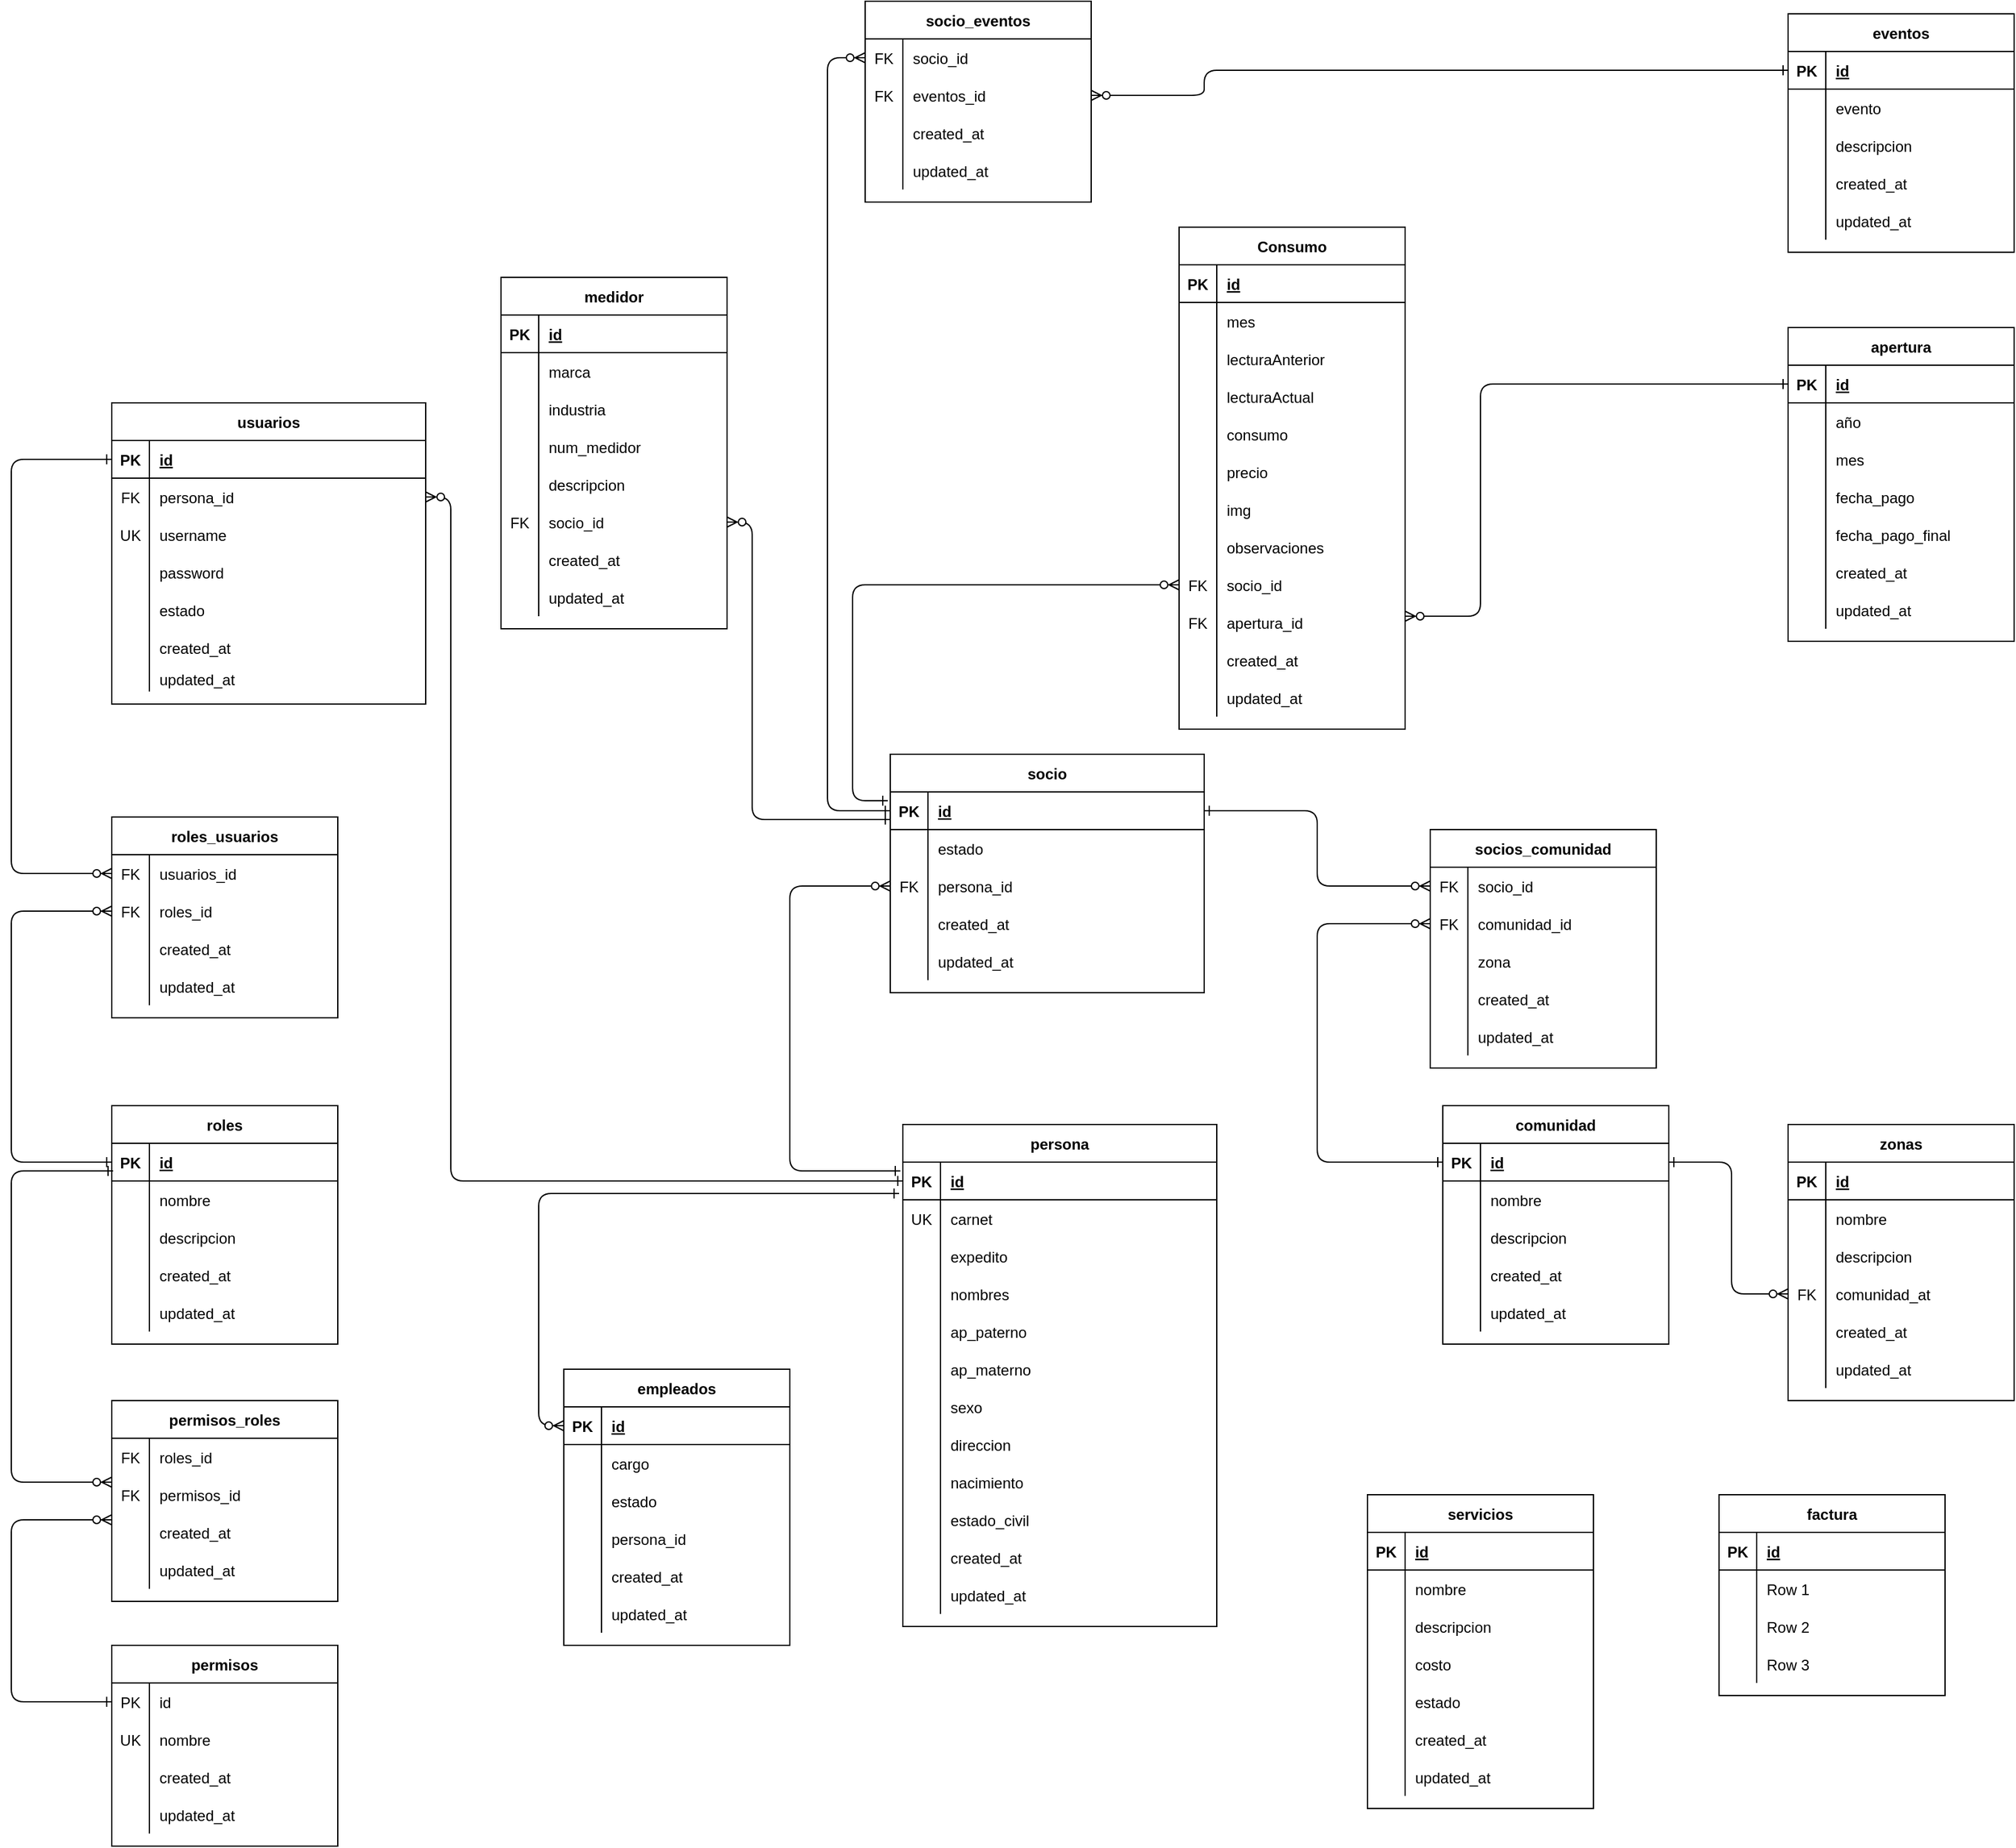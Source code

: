 <mxfile version="13.9.9" type="device"><diagram id="R2lEEEUBdFMjLlhIrx00" name="Page-1"><mxGraphModel dx="1635" dy="1635" grid="1" gridSize="10" guides="1" tooltips="1" connect="1" arrows="1" fold="1" page="1" pageScale="1" pageWidth="850" pageHeight="1100" math="0" shadow="0" extFonts="Permanent Marker^https://fonts.googleapis.com/css?family=Permanent+Marker"><root><mxCell id="0"/><mxCell id="1" parent="0"/><mxCell id="C-vyLk0tnHw3VtMMgP7b-2" value="persona" style="shape=table;startSize=30;container=1;collapsible=1;childLayout=tableLayout;fixedRows=1;rowLines=0;fontStyle=1;align=center;resizeLast=1;" parent="1" vertex="1"><mxGeometry x="480" y="305" width="250" height="400" as="geometry"/></mxCell><mxCell id="C-vyLk0tnHw3VtMMgP7b-3" value="" style="shape=partialRectangle;collapsible=0;dropTarget=0;pointerEvents=0;fillColor=none;points=[[0,0.5],[1,0.5]];portConstraint=eastwest;top=0;left=0;right=0;bottom=1;" parent="C-vyLk0tnHw3VtMMgP7b-2" vertex="1"><mxGeometry y="30" width="250" height="30" as="geometry"/></mxCell><mxCell id="C-vyLk0tnHw3VtMMgP7b-4" value="PK" style="shape=partialRectangle;overflow=hidden;connectable=0;fillColor=none;top=0;left=0;bottom=0;right=0;fontStyle=1;" parent="C-vyLk0tnHw3VtMMgP7b-3" vertex="1"><mxGeometry width="30" height="30" as="geometry"/></mxCell><mxCell id="C-vyLk0tnHw3VtMMgP7b-5" value="id" style="shape=partialRectangle;overflow=hidden;connectable=0;fillColor=none;top=0;left=0;bottom=0;right=0;align=left;spacingLeft=6;fontStyle=5;" parent="C-vyLk0tnHw3VtMMgP7b-3" vertex="1"><mxGeometry x="30" width="220" height="30" as="geometry"/></mxCell><mxCell id="ZCrAzeq2M5zmHbxzK9_a-121" value="" style="shape=partialRectangle;collapsible=0;dropTarget=0;pointerEvents=0;fillColor=none;points=[[0,0.5],[1,0.5]];portConstraint=eastwest;top=0;left=0;right=0;bottom=0;" parent="C-vyLk0tnHw3VtMMgP7b-2" vertex="1"><mxGeometry y="60" width="250" height="30" as="geometry"/></mxCell><mxCell id="ZCrAzeq2M5zmHbxzK9_a-122" value="UK" style="shape=partialRectangle;overflow=hidden;connectable=0;fillColor=none;top=0;left=0;bottom=0;right=0;" parent="ZCrAzeq2M5zmHbxzK9_a-121" vertex="1"><mxGeometry width="30" height="30" as="geometry"/></mxCell><mxCell id="ZCrAzeq2M5zmHbxzK9_a-123" value="carnet" style="shape=partialRectangle;overflow=hidden;connectable=0;fillColor=none;top=0;left=0;bottom=0;right=0;align=left;spacingLeft=6;" parent="ZCrAzeq2M5zmHbxzK9_a-121" vertex="1"><mxGeometry x="30" width="220" height="30" as="geometry"/></mxCell><mxCell id="5-nSy7iNpz8QwI9JV504-44" value="" style="shape=partialRectangle;collapsible=0;dropTarget=0;pointerEvents=0;fillColor=none;points=[[0,0.5],[1,0.5]];portConstraint=eastwest;top=0;left=0;right=0;bottom=0;" parent="C-vyLk0tnHw3VtMMgP7b-2" vertex="1"><mxGeometry y="90" width="250" height="30" as="geometry"/></mxCell><mxCell id="5-nSy7iNpz8QwI9JV504-45" value="" style="shape=partialRectangle;overflow=hidden;connectable=0;fillColor=none;top=0;left=0;bottom=0;right=0;" parent="5-nSy7iNpz8QwI9JV504-44" vertex="1"><mxGeometry width="30" height="30" as="geometry"/></mxCell><mxCell id="5-nSy7iNpz8QwI9JV504-46" value="expedito" style="shape=partialRectangle;overflow=hidden;connectable=0;fillColor=none;top=0;left=0;bottom=0;right=0;align=left;spacingLeft=6;" parent="5-nSy7iNpz8QwI9JV504-44" vertex="1"><mxGeometry x="30" width="220" height="30" as="geometry"/></mxCell><mxCell id="C-vyLk0tnHw3VtMMgP7b-9" value="" style="shape=partialRectangle;collapsible=0;dropTarget=0;pointerEvents=0;fillColor=none;points=[[0,0.5],[1,0.5]];portConstraint=eastwest;top=0;left=0;right=0;bottom=0;" parent="C-vyLk0tnHw3VtMMgP7b-2" vertex="1"><mxGeometry y="120" width="250" height="30" as="geometry"/></mxCell><mxCell id="C-vyLk0tnHw3VtMMgP7b-10" value="" style="shape=partialRectangle;overflow=hidden;connectable=0;fillColor=none;top=0;left=0;bottom=0;right=0;" parent="C-vyLk0tnHw3VtMMgP7b-9" vertex="1"><mxGeometry width="30" height="30" as="geometry"/></mxCell><mxCell id="C-vyLk0tnHw3VtMMgP7b-11" value="nombres" style="shape=partialRectangle;overflow=hidden;connectable=0;fillColor=none;top=0;left=0;bottom=0;right=0;align=left;spacingLeft=6;" parent="C-vyLk0tnHw3VtMMgP7b-9" vertex="1"><mxGeometry x="30" width="220" height="30" as="geometry"/></mxCell><mxCell id="5-nSy7iNpz8QwI9JV504-1" value="" style="shape=partialRectangle;collapsible=0;dropTarget=0;pointerEvents=0;fillColor=none;points=[[0,0.5],[1,0.5]];portConstraint=eastwest;top=0;left=0;right=0;bottom=0;" parent="C-vyLk0tnHw3VtMMgP7b-2" vertex="1"><mxGeometry y="150" width="250" height="30" as="geometry"/></mxCell><mxCell id="5-nSy7iNpz8QwI9JV504-2" value="" style="shape=partialRectangle;overflow=hidden;connectable=0;fillColor=none;top=0;left=0;bottom=0;right=0;" parent="5-nSy7iNpz8QwI9JV504-1" vertex="1"><mxGeometry width="30" height="30" as="geometry"/></mxCell><mxCell id="5-nSy7iNpz8QwI9JV504-3" value="ap_paterno" style="shape=partialRectangle;overflow=hidden;connectable=0;fillColor=none;top=0;left=0;bottom=0;right=0;align=left;spacingLeft=6;" parent="5-nSy7iNpz8QwI9JV504-1" vertex="1"><mxGeometry x="30" width="220" height="30" as="geometry"/></mxCell><mxCell id="5-nSy7iNpz8QwI9JV504-4" value="" style="shape=partialRectangle;collapsible=0;dropTarget=0;pointerEvents=0;fillColor=none;points=[[0,0.5],[1,0.5]];portConstraint=eastwest;top=0;left=0;right=0;bottom=0;" parent="C-vyLk0tnHw3VtMMgP7b-2" vertex="1"><mxGeometry y="180" width="250" height="30" as="geometry"/></mxCell><mxCell id="5-nSy7iNpz8QwI9JV504-5" value="" style="shape=partialRectangle;overflow=hidden;connectable=0;fillColor=none;top=0;left=0;bottom=0;right=0;" parent="5-nSy7iNpz8QwI9JV504-4" vertex="1"><mxGeometry width="30" height="30" as="geometry"/></mxCell><mxCell id="5-nSy7iNpz8QwI9JV504-6" value="ap_materno" style="shape=partialRectangle;overflow=hidden;connectable=0;fillColor=none;top=0;left=0;bottom=0;right=0;align=left;spacingLeft=6;" parent="5-nSy7iNpz8QwI9JV504-4" vertex="1"><mxGeometry x="30" width="220" height="30" as="geometry"/></mxCell><mxCell id="5-nSy7iNpz8QwI9JV504-10" value="" style="shape=partialRectangle;collapsible=0;dropTarget=0;pointerEvents=0;fillColor=none;points=[[0,0.5],[1,0.5]];portConstraint=eastwest;top=0;left=0;right=0;bottom=0;" parent="C-vyLk0tnHw3VtMMgP7b-2" vertex="1"><mxGeometry y="210" width="250" height="30" as="geometry"/></mxCell><mxCell id="5-nSy7iNpz8QwI9JV504-11" value="" style="shape=partialRectangle;overflow=hidden;connectable=0;fillColor=none;top=0;left=0;bottom=0;right=0;" parent="5-nSy7iNpz8QwI9JV504-10" vertex="1"><mxGeometry width="30" height="30" as="geometry"/></mxCell><mxCell id="5-nSy7iNpz8QwI9JV504-12" value="sexo" style="shape=partialRectangle;overflow=hidden;connectable=0;fillColor=none;top=0;left=0;bottom=0;right=0;align=left;spacingLeft=6;" parent="5-nSy7iNpz8QwI9JV504-10" vertex="1"><mxGeometry x="30" width="220" height="30" as="geometry"/></mxCell><mxCell id="5-nSy7iNpz8QwI9JV504-16" value="" style="shape=partialRectangle;collapsible=0;dropTarget=0;pointerEvents=0;fillColor=none;points=[[0,0.5],[1,0.5]];portConstraint=eastwest;top=0;left=0;right=0;bottom=0;" parent="C-vyLk0tnHw3VtMMgP7b-2" vertex="1"><mxGeometry y="240" width="250" height="30" as="geometry"/></mxCell><mxCell id="5-nSy7iNpz8QwI9JV504-17" value="" style="shape=partialRectangle;overflow=hidden;connectable=0;fillColor=none;top=0;left=0;bottom=0;right=0;" parent="5-nSy7iNpz8QwI9JV504-16" vertex="1"><mxGeometry width="30" height="30" as="geometry"/></mxCell><mxCell id="5-nSy7iNpz8QwI9JV504-18" value="direccion" style="shape=partialRectangle;overflow=hidden;connectable=0;fillColor=none;top=0;left=0;bottom=0;right=0;align=left;spacingLeft=6;" parent="5-nSy7iNpz8QwI9JV504-16" vertex="1"><mxGeometry x="30" width="220" height="30" as="geometry"/></mxCell><mxCell id="dCChi4VR8dn2H4xWlg9Y-8" value="" style="shape=partialRectangle;collapsible=0;dropTarget=0;pointerEvents=0;fillColor=none;points=[[0,0.5],[1,0.5]];portConstraint=eastwest;top=0;left=0;right=0;bottom=0;" parent="C-vyLk0tnHw3VtMMgP7b-2" vertex="1"><mxGeometry y="270" width="250" height="30" as="geometry"/></mxCell><mxCell id="dCChi4VR8dn2H4xWlg9Y-9" value="" style="shape=partialRectangle;overflow=hidden;connectable=0;fillColor=none;top=0;left=0;bottom=0;right=0;" parent="dCChi4VR8dn2H4xWlg9Y-8" vertex="1"><mxGeometry width="30" height="30" as="geometry"/></mxCell><mxCell id="dCChi4VR8dn2H4xWlg9Y-10" value="nacimiento" style="shape=partialRectangle;overflow=hidden;connectable=0;fillColor=none;top=0;left=0;bottom=0;right=0;align=left;spacingLeft=6;" parent="dCChi4VR8dn2H4xWlg9Y-8" vertex="1"><mxGeometry x="30" width="220" height="30" as="geometry"/></mxCell><mxCell id="ZCrAzeq2M5zmHbxzK9_a-74" value="" style="shape=partialRectangle;collapsible=0;dropTarget=0;pointerEvents=0;fillColor=none;points=[[0,0.5],[1,0.5]];portConstraint=eastwest;top=0;left=0;right=0;bottom=0;" parent="C-vyLk0tnHw3VtMMgP7b-2" vertex="1"><mxGeometry y="300" width="250" height="30" as="geometry"/></mxCell><mxCell id="ZCrAzeq2M5zmHbxzK9_a-75" value="" style="shape=partialRectangle;overflow=hidden;connectable=0;fillColor=none;top=0;left=0;bottom=0;right=0;" parent="ZCrAzeq2M5zmHbxzK9_a-74" vertex="1"><mxGeometry width="30" height="30" as="geometry"/></mxCell><mxCell id="ZCrAzeq2M5zmHbxzK9_a-76" value="estado_civil" style="shape=partialRectangle;overflow=hidden;connectable=0;fillColor=none;top=0;left=0;bottom=0;right=0;align=left;spacingLeft=6;" parent="ZCrAzeq2M5zmHbxzK9_a-74" vertex="1"><mxGeometry x="30" width="220" height="30" as="geometry"/></mxCell><mxCell id="5-nSy7iNpz8QwI9JV504-19" value="" style="shape=partialRectangle;collapsible=0;dropTarget=0;pointerEvents=0;fillColor=none;points=[[0,0.5],[1,0.5]];portConstraint=eastwest;top=0;left=0;right=0;bottom=0;" parent="C-vyLk0tnHw3VtMMgP7b-2" vertex="1"><mxGeometry y="330" width="250" height="30" as="geometry"/></mxCell><mxCell id="5-nSy7iNpz8QwI9JV504-20" value="" style="shape=partialRectangle;overflow=hidden;connectable=0;fillColor=none;top=0;left=0;bottom=0;right=0;" parent="5-nSy7iNpz8QwI9JV504-19" vertex="1"><mxGeometry width="30" height="30" as="geometry"/></mxCell><mxCell id="5-nSy7iNpz8QwI9JV504-21" value="created_at" style="shape=partialRectangle;overflow=hidden;connectable=0;fillColor=none;top=0;left=0;bottom=0;right=0;align=left;spacingLeft=6;" parent="5-nSy7iNpz8QwI9JV504-19" vertex="1"><mxGeometry x="30" width="220" height="30" as="geometry"/></mxCell><mxCell id="5-nSy7iNpz8QwI9JV504-22" value="" style="shape=partialRectangle;collapsible=0;dropTarget=0;pointerEvents=0;fillColor=none;points=[[0,0.5],[1,0.5]];portConstraint=eastwest;top=0;left=0;right=0;bottom=0;" parent="C-vyLk0tnHw3VtMMgP7b-2" vertex="1"><mxGeometry y="360" width="250" height="30" as="geometry"/></mxCell><mxCell id="5-nSy7iNpz8QwI9JV504-23" value="" style="shape=partialRectangle;overflow=hidden;connectable=0;fillColor=none;top=0;left=0;bottom=0;right=0;" parent="5-nSy7iNpz8QwI9JV504-22" vertex="1"><mxGeometry width="30" height="30" as="geometry"/></mxCell><mxCell id="5-nSy7iNpz8QwI9JV504-24" value="updated_at" style="shape=partialRectangle;overflow=hidden;connectable=0;fillColor=none;top=0;left=0;bottom=0;right=0;align=left;spacingLeft=6;" parent="5-nSy7iNpz8QwI9JV504-22" vertex="1"><mxGeometry x="30" width="220" height="30" as="geometry"/></mxCell><mxCell id="C-vyLk0tnHw3VtMMgP7b-13" value="socio" style="shape=table;startSize=30;container=1;collapsible=1;childLayout=tableLayout;fixedRows=1;rowLines=0;fontStyle=1;align=center;resizeLast=1;" parent="1" vertex="1"><mxGeometry x="470" y="10" width="250" height="190" as="geometry"/></mxCell><mxCell id="C-vyLk0tnHw3VtMMgP7b-14" value="" style="shape=partialRectangle;collapsible=0;dropTarget=0;pointerEvents=0;fillColor=none;points=[[0,0.5],[1,0.5]];portConstraint=eastwest;top=0;left=0;right=0;bottom=1;" parent="C-vyLk0tnHw3VtMMgP7b-13" vertex="1"><mxGeometry y="30" width="250" height="30" as="geometry"/></mxCell><mxCell id="C-vyLk0tnHw3VtMMgP7b-15" value="PK" style="shape=partialRectangle;overflow=hidden;connectable=0;fillColor=none;top=0;left=0;bottom=0;right=0;fontStyle=1;" parent="C-vyLk0tnHw3VtMMgP7b-14" vertex="1"><mxGeometry width="30" height="30" as="geometry"/></mxCell><mxCell id="C-vyLk0tnHw3VtMMgP7b-16" value="id" style="shape=partialRectangle;overflow=hidden;connectable=0;fillColor=none;top=0;left=0;bottom=0;right=0;align=left;spacingLeft=6;fontStyle=5;" parent="C-vyLk0tnHw3VtMMgP7b-14" vertex="1"><mxGeometry x="30" width="220" height="30" as="geometry"/></mxCell><mxCell id="5-nSy7iNpz8QwI9JV504-32" value="" style="shape=partialRectangle;collapsible=0;dropTarget=0;pointerEvents=0;fillColor=none;points=[[0,0.5],[1,0.5]];portConstraint=eastwest;top=0;left=0;right=0;bottom=0;" parent="C-vyLk0tnHw3VtMMgP7b-13" vertex="1"><mxGeometry y="60" width="250" height="30" as="geometry"/></mxCell><mxCell id="5-nSy7iNpz8QwI9JV504-33" value="" style="shape=partialRectangle;overflow=hidden;connectable=0;fillColor=none;top=0;left=0;bottom=0;right=0;" parent="5-nSy7iNpz8QwI9JV504-32" vertex="1"><mxGeometry width="30" height="30" as="geometry"/></mxCell><mxCell id="5-nSy7iNpz8QwI9JV504-34" value="estado" style="shape=partialRectangle;overflow=hidden;connectable=0;fillColor=none;top=0;left=0;bottom=0;right=0;align=left;spacingLeft=6;" parent="5-nSy7iNpz8QwI9JV504-32" vertex="1"><mxGeometry x="30" width="220" height="30" as="geometry"/></mxCell><mxCell id="C-vyLk0tnHw3VtMMgP7b-17" value="" style="shape=partialRectangle;collapsible=0;dropTarget=0;pointerEvents=0;fillColor=none;points=[[0,0.5],[1,0.5]];portConstraint=eastwest;top=0;left=0;right=0;bottom=0;" parent="C-vyLk0tnHw3VtMMgP7b-13" vertex="1"><mxGeometry y="90" width="250" height="30" as="geometry"/></mxCell><mxCell id="C-vyLk0tnHw3VtMMgP7b-18" value="FK" style="shape=partialRectangle;overflow=hidden;connectable=0;fillColor=none;top=0;left=0;bottom=0;right=0;" parent="C-vyLk0tnHw3VtMMgP7b-17" vertex="1"><mxGeometry width="30" height="30" as="geometry"/></mxCell><mxCell id="C-vyLk0tnHw3VtMMgP7b-19" value="persona_id" style="shape=partialRectangle;overflow=hidden;connectable=0;fillColor=none;top=0;left=0;bottom=0;right=0;align=left;spacingLeft=6;" parent="C-vyLk0tnHw3VtMMgP7b-17" vertex="1"><mxGeometry x="30" width="220" height="30" as="geometry"/></mxCell><mxCell id="5-nSy7iNpz8QwI9JV504-38" value="" style="shape=partialRectangle;collapsible=0;dropTarget=0;pointerEvents=0;fillColor=none;points=[[0,0.5],[1,0.5]];portConstraint=eastwest;top=0;left=0;right=0;bottom=0;" parent="C-vyLk0tnHw3VtMMgP7b-13" vertex="1"><mxGeometry y="120" width="250" height="30" as="geometry"/></mxCell><mxCell id="5-nSy7iNpz8QwI9JV504-39" value="" style="shape=partialRectangle;overflow=hidden;connectable=0;fillColor=none;top=0;left=0;bottom=0;right=0;" parent="5-nSy7iNpz8QwI9JV504-38" vertex="1"><mxGeometry width="30" height="30" as="geometry"/></mxCell><mxCell id="5-nSy7iNpz8QwI9JV504-40" value="created_at" style="shape=partialRectangle;overflow=hidden;connectable=0;fillColor=none;top=0;left=0;bottom=0;right=0;align=left;spacingLeft=6;" parent="5-nSy7iNpz8QwI9JV504-38" vertex="1"><mxGeometry x="30" width="220" height="30" as="geometry"/></mxCell><mxCell id="5-nSy7iNpz8QwI9JV504-41" value="" style="shape=partialRectangle;collapsible=0;dropTarget=0;pointerEvents=0;fillColor=none;points=[[0,0.5],[1,0.5]];portConstraint=eastwest;top=0;left=0;right=0;bottom=0;" parent="C-vyLk0tnHw3VtMMgP7b-13" vertex="1"><mxGeometry y="150" width="250" height="30" as="geometry"/></mxCell><mxCell id="5-nSy7iNpz8QwI9JV504-42" value="" style="shape=partialRectangle;overflow=hidden;connectable=0;fillColor=none;top=0;left=0;bottom=0;right=0;" parent="5-nSy7iNpz8QwI9JV504-41" vertex="1"><mxGeometry width="30" height="30" as="geometry"/></mxCell><mxCell id="5-nSy7iNpz8QwI9JV504-43" value="updated_at" style="shape=partialRectangle;overflow=hidden;connectable=0;fillColor=none;top=0;left=0;bottom=0;right=0;align=left;spacingLeft=6;" parent="5-nSy7iNpz8QwI9JV504-41" vertex="1"><mxGeometry x="30" width="220" height="30" as="geometry"/></mxCell><mxCell id="C-vyLk0tnHw3VtMMgP7b-23" value="usuarios" style="shape=table;startSize=30;container=1;collapsible=1;childLayout=tableLayout;fixedRows=1;rowLines=0;fontStyle=1;align=center;resizeLast=1;" parent="1" vertex="1"><mxGeometry x="-150" y="-270" width="250" height="240" as="geometry"/></mxCell><mxCell id="C-vyLk0tnHw3VtMMgP7b-24" value="" style="shape=partialRectangle;collapsible=0;dropTarget=0;pointerEvents=0;fillColor=none;points=[[0,0.5],[1,0.5]];portConstraint=eastwest;top=0;left=0;right=0;bottom=1;" parent="C-vyLk0tnHw3VtMMgP7b-23" vertex="1"><mxGeometry y="30" width="250" height="30" as="geometry"/></mxCell><mxCell id="C-vyLk0tnHw3VtMMgP7b-25" value="PK" style="shape=partialRectangle;overflow=hidden;connectable=0;fillColor=none;top=0;left=0;bottom=0;right=0;fontStyle=1;" parent="C-vyLk0tnHw3VtMMgP7b-24" vertex="1"><mxGeometry width="30" height="30" as="geometry"/></mxCell><mxCell id="C-vyLk0tnHw3VtMMgP7b-26" value="id" style="shape=partialRectangle;overflow=hidden;connectable=0;fillColor=none;top=0;left=0;bottom=0;right=0;align=left;spacingLeft=6;fontStyle=5;" parent="C-vyLk0tnHw3VtMMgP7b-24" vertex="1"><mxGeometry x="30" width="220" height="30" as="geometry"/></mxCell><mxCell id="5-nSy7iNpz8QwI9JV504-25" value="" style="shape=partialRectangle;collapsible=0;dropTarget=0;pointerEvents=0;fillColor=none;points=[[0,0.5],[1,0.5]];portConstraint=eastwest;top=0;left=0;right=0;bottom=0;" parent="C-vyLk0tnHw3VtMMgP7b-23" vertex="1"><mxGeometry y="60" width="250" height="30" as="geometry"/></mxCell><mxCell id="5-nSy7iNpz8QwI9JV504-26" value="FK" style="shape=partialRectangle;overflow=hidden;connectable=0;fillColor=none;top=0;left=0;bottom=0;right=0;" parent="5-nSy7iNpz8QwI9JV504-25" vertex="1"><mxGeometry width="30" height="30" as="geometry"/></mxCell><mxCell id="5-nSy7iNpz8QwI9JV504-27" value="persona_id" style="shape=partialRectangle;overflow=hidden;connectable=0;fillColor=none;top=0;left=0;bottom=0;right=0;align=left;spacingLeft=6;" parent="5-nSy7iNpz8QwI9JV504-25" vertex="1"><mxGeometry x="30" width="220" height="30" as="geometry"/></mxCell><mxCell id="MYsJNoDshmtDhJm7nRzz-9" value="" style="shape=partialRectangle;collapsible=0;dropTarget=0;pointerEvents=0;fillColor=none;points=[[0,0.5],[1,0.5]];portConstraint=eastwest;top=0;left=0;right=0;bottom=0;" parent="C-vyLk0tnHw3VtMMgP7b-23" vertex="1"><mxGeometry y="90" width="250" height="30" as="geometry"/></mxCell><mxCell id="MYsJNoDshmtDhJm7nRzz-10" value="UK" style="shape=partialRectangle;overflow=hidden;connectable=0;fillColor=none;top=0;left=0;bottom=0;right=0;" parent="MYsJNoDshmtDhJm7nRzz-9" vertex="1"><mxGeometry width="30" height="30" as="geometry"/></mxCell><mxCell id="MYsJNoDshmtDhJm7nRzz-11" value="username" style="shape=partialRectangle;overflow=hidden;connectable=0;fillColor=none;top=0;left=0;bottom=0;right=0;align=left;spacingLeft=6;" parent="MYsJNoDshmtDhJm7nRzz-9" vertex="1"><mxGeometry x="30" width="220" height="30" as="geometry"/></mxCell><mxCell id="MYsJNoDshmtDhJm7nRzz-12" value="" style="shape=partialRectangle;collapsible=0;dropTarget=0;pointerEvents=0;fillColor=none;points=[[0,0.5],[1,0.5]];portConstraint=eastwest;top=0;left=0;right=0;bottom=0;" parent="C-vyLk0tnHw3VtMMgP7b-23" vertex="1"><mxGeometry y="120" width="250" height="30" as="geometry"/></mxCell><mxCell id="MYsJNoDshmtDhJm7nRzz-13" value="" style="shape=partialRectangle;overflow=hidden;connectable=0;fillColor=none;top=0;left=0;bottom=0;right=0;" parent="MYsJNoDshmtDhJm7nRzz-12" vertex="1"><mxGeometry width="30" height="30" as="geometry"/></mxCell><mxCell id="MYsJNoDshmtDhJm7nRzz-14" value="password" style="shape=partialRectangle;overflow=hidden;connectable=0;fillColor=none;top=0;left=0;bottom=0;right=0;align=left;spacingLeft=6;" parent="MYsJNoDshmtDhJm7nRzz-12" vertex="1"><mxGeometry x="30" width="220" height="30" as="geometry"/></mxCell><mxCell id="MYsJNoDshmtDhJm7nRzz-18" value="" style="shape=partialRectangle;collapsible=0;dropTarget=0;pointerEvents=0;fillColor=none;points=[[0,0.5],[1,0.5]];portConstraint=eastwest;top=0;left=0;right=0;bottom=0;" parent="C-vyLk0tnHw3VtMMgP7b-23" vertex="1"><mxGeometry y="150" width="250" height="30" as="geometry"/></mxCell><mxCell id="MYsJNoDshmtDhJm7nRzz-19" value="" style="shape=partialRectangle;overflow=hidden;connectable=0;fillColor=none;top=0;left=0;bottom=0;right=0;" parent="MYsJNoDshmtDhJm7nRzz-18" vertex="1"><mxGeometry width="30" height="30" as="geometry"/></mxCell><mxCell id="MYsJNoDshmtDhJm7nRzz-20" value="estado" style="shape=partialRectangle;overflow=hidden;connectable=0;fillColor=none;top=0;left=0;bottom=0;right=0;align=left;spacingLeft=6;" parent="MYsJNoDshmtDhJm7nRzz-18" vertex="1"><mxGeometry x="30" width="220" height="30" as="geometry"/></mxCell><mxCell id="MYsJNoDshmtDhJm7nRzz-24" value="" style="shape=partialRectangle;collapsible=0;dropTarget=0;pointerEvents=0;fillColor=none;points=[[0,0.5],[1,0.5]];portConstraint=eastwest;top=0;left=0;right=0;bottom=0;" parent="C-vyLk0tnHw3VtMMgP7b-23" vertex="1"><mxGeometry y="180" width="250" height="30" as="geometry"/></mxCell><mxCell id="MYsJNoDshmtDhJm7nRzz-25" value="" style="shape=partialRectangle;overflow=hidden;connectable=0;fillColor=none;top=0;left=0;bottom=0;right=0;" parent="MYsJNoDshmtDhJm7nRzz-24" vertex="1"><mxGeometry width="30" height="30" as="geometry"/></mxCell><mxCell id="MYsJNoDshmtDhJm7nRzz-26" value="created_at" style="shape=partialRectangle;overflow=hidden;connectable=0;fillColor=none;top=0;left=0;bottom=0;right=0;align=left;spacingLeft=6;" parent="MYsJNoDshmtDhJm7nRzz-24" vertex="1"><mxGeometry x="30" width="220" height="30" as="geometry"/></mxCell><mxCell id="MYsJNoDshmtDhJm7nRzz-27" value="" style="shape=partialRectangle;collapsible=0;dropTarget=0;pointerEvents=0;fillColor=none;points=[[0,0.5],[1,0.5]];portConstraint=eastwest;top=0;left=0;right=0;bottom=0;" parent="C-vyLk0tnHw3VtMMgP7b-23" vertex="1"><mxGeometry y="210" width="250" height="20" as="geometry"/></mxCell><mxCell id="MYsJNoDshmtDhJm7nRzz-28" value="" style="shape=partialRectangle;overflow=hidden;connectable=0;fillColor=none;top=0;left=0;bottom=0;right=0;" parent="MYsJNoDshmtDhJm7nRzz-27" vertex="1"><mxGeometry width="30" height="20" as="geometry"/></mxCell><mxCell id="MYsJNoDshmtDhJm7nRzz-29" value="updated_at" style="shape=partialRectangle;overflow=hidden;connectable=0;fillColor=none;top=0;left=0;bottom=0;right=0;align=left;spacingLeft=6;" parent="MYsJNoDshmtDhJm7nRzz-27" vertex="1"><mxGeometry x="30" width="220" height="20" as="geometry"/></mxCell><mxCell id="MYsJNoDshmtDhJm7nRzz-30" value="roles" style="shape=table;startSize=30;container=1;collapsible=1;childLayout=tableLayout;fixedRows=1;rowLines=0;fontStyle=1;align=center;resizeLast=1;" parent="1" vertex="1"><mxGeometry x="-150" y="290" width="180" height="190" as="geometry"/></mxCell><mxCell id="MYsJNoDshmtDhJm7nRzz-31" value="" style="shape=partialRectangle;collapsible=0;dropTarget=0;pointerEvents=0;fillColor=none;top=0;left=0;bottom=1;right=0;points=[[0,0.5],[1,0.5]];portConstraint=eastwest;" parent="MYsJNoDshmtDhJm7nRzz-30" vertex="1"><mxGeometry y="30" width="180" height="30" as="geometry"/></mxCell><mxCell id="MYsJNoDshmtDhJm7nRzz-32" value="PK" style="shape=partialRectangle;connectable=0;fillColor=none;top=0;left=0;bottom=0;right=0;fontStyle=1;overflow=hidden;" parent="MYsJNoDshmtDhJm7nRzz-31" vertex="1"><mxGeometry width="30" height="30" as="geometry"/></mxCell><mxCell id="MYsJNoDshmtDhJm7nRzz-33" value="id" style="shape=partialRectangle;connectable=0;fillColor=none;top=0;left=0;bottom=0;right=0;align=left;spacingLeft=6;fontStyle=5;overflow=hidden;" parent="MYsJNoDshmtDhJm7nRzz-31" vertex="1"><mxGeometry x="30" width="150" height="30" as="geometry"/></mxCell><mxCell id="MYsJNoDshmtDhJm7nRzz-34" value="" style="shape=partialRectangle;collapsible=0;dropTarget=0;pointerEvents=0;fillColor=none;top=0;left=0;bottom=0;right=0;points=[[0,0.5],[1,0.5]];portConstraint=eastwest;" parent="MYsJNoDshmtDhJm7nRzz-30" vertex="1"><mxGeometry y="60" width="180" height="30" as="geometry"/></mxCell><mxCell id="MYsJNoDshmtDhJm7nRzz-35" value="" style="shape=partialRectangle;connectable=0;fillColor=none;top=0;left=0;bottom=0;right=0;editable=1;overflow=hidden;" parent="MYsJNoDshmtDhJm7nRzz-34" vertex="1"><mxGeometry width="30" height="30" as="geometry"/></mxCell><mxCell id="MYsJNoDshmtDhJm7nRzz-36" value="nombre" style="shape=partialRectangle;connectable=0;fillColor=none;top=0;left=0;bottom=0;right=0;align=left;spacingLeft=6;overflow=hidden;" parent="MYsJNoDshmtDhJm7nRzz-34" vertex="1"><mxGeometry x="30" width="150" height="30" as="geometry"/></mxCell><mxCell id="MYsJNoDshmtDhJm7nRzz-37" value="" style="shape=partialRectangle;collapsible=0;dropTarget=0;pointerEvents=0;fillColor=none;top=0;left=0;bottom=0;right=0;points=[[0,0.5],[1,0.5]];portConstraint=eastwest;" parent="MYsJNoDshmtDhJm7nRzz-30" vertex="1"><mxGeometry y="90" width="180" height="30" as="geometry"/></mxCell><mxCell id="MYsJNoDshmtDhJm7nRzz-38" value="" style="shape=partialRectangle;connectable=0;fillColor=none;top=0;left=0;bottom=0;right=0;editable=1;overflow=hidden;" parent="MYsJNoDshmtDhJm7nRzz-37" vertex="1"><mxGeometry width="30" height="30" as="geometry"/></mxCell><mxCell id="MYsJNoDshmtDhJm7nRzz-39" value="descripcion" style="shape=partialRectangle;connectable=0;fillColor=none;top=0;left=0;bottom=0;right=0;align=left;spacingLeft=6;overflow=hidden;" parent="MYsJNoDshmtDhJm7nRzz-37" vertex="1"><mxGeometry x="30" width="150" height="30" as="geometry"/></mxCell><mxCell id="MYsJNoDshmtDhJm7nRzz-40" value="" style="shape=partialRectangle;collapsible=0;dropTarget=0;pointerEvents=0;fillColor=none;top=0;left=0;bottom=0;right=0;points=[[0,0.5],[1,0.5]];portConstraint=eastwest;" parent="MYsJNoDshmtDhJm7nRzz-30" vertex="1"><mxGeometry y="120" width="180" height="30" as="geometry"/></mxCell><mxCell id="MYsJNoDshmtDhJm7nRzz-41" value="" style="shape=partialRectangle;connectable=0;fillColor=none;top=0;left=0;bottom=0;right=0;editable=1;overflow=hidden;" parent="MYsJNoDshmtDhJm7nRzz-40" vertex="1"><mxGeometry width="30" height="30" as="geometry"/></mxCell><mxCell id="MYsJNoDshmtDhJm7nRzz-42" value="created_at" style="shape=partialRectangle;connectable=0;fillColor=none;top=0;left=0;bottom=0;right=0;align=left;spacingLeft=6;overflow=hidden;" parent="MYsJNoDshmtDhJm7nRzz-40" vertex="1"><mxGeometry x="30" width="150" height="30" as="geometry"/></mxCell><mxCell id="MYsJNoDshmtDhJm7nRzz-43" value="" style="shape=partialRectangle;collapsible=0;dropTarget=0;pointerEvents=0;fillColor=none;top=0;left=0;bottom=0;right=0;points=[[0,0.5],[1,0.5]];portConstraint=eastwest;" parent="MYsJNoDshmtDhJm7nRzz-30" vertex="1"><mxGeometry y="150" width="180" height="30" as="geometry"/></mxCell><mxCell id="MYsJNoDshmtDhJm7nRzz-44" value="" style="shape=partialRectangle;connectable=0;fillColor=none;top=0;left=0;bottom=0;right=0;editable=1;overflow=hidden;" parent="MYsJNoDshmtDhJm7nRzz-43" vertex="1"><mxGeometry width="30" height="30" as="geometry"/></mxCell><mxCell id="MYsJNoDshmtDhJm7nRzz-45" value="updated_at" style="shape=partialRectangle;connectable=0;fillColor=none;top=0;left=0;bottom=0;right=0;align=left;spacingLeft=6;overflow=hidden;" parent="MYsJNoDshmtDhJm7nRzz-43" vertex="1"><mxGeometry x="30" width="150" height="30" as="geometry"/></mxCell><mxCell id="MYsJNoDshmtDhJm7nRzz-46" value="" style="edgeStyle=elbowEdgeStyle;endArrow=ERzeroToMany;startArrow=ERone;endFill=1;startFill=0;exitX=0;exitY=0.5;exitDx=0;exitDy=0;entryX=0;entryY=0.5;entryDx=0;entryDy=0;" parent="1" source="C-vyLk0tnHw3VtMMgP7b-24" target="a--wvsjCr877IN9fOiZd-5" edge="1"><mxGeometry width="100" height="100" relative="1" as="geometry"><mxPoint x="90" y="270" as="sourcePoint"/><mxPoint x="120" y="290" as="targetPoint"/><Array as="points"><mxPoint x="-230" y="330"/><mxPoint x="-280" y="390"/></Array></mxGeometry></mxCell><mxCell id="5-nSy7iNpz8QwI9JV504-28" value="" style="edgeStyle=elbowEdgeStyle;endArrow=ERzeroToMany;startArrow=ERone;endFill=1;startFill=0;exitX=0;exitY=0.5;exitDx=0;exitDy=0;entryX=1;entryY=0.5;entryDx=0;entryDy=0;" parent="1" source="C-vyLk0tnHw3VtMMgP7b-3" target="5-nSy7iNpz8QwI9JV504-25" edge="1"><mxGeometry width="100" height="100" relative="1" as="geometry"><mxPoint x="280" y="300" as="sourcePoint"/><mxPoint x="160" y="85" as="targetPoint"/><Array as="points"><mxPoint x="120" y="-50"/></Array></mxGeometry></mxCell><mxCell id="5-nSy7iNpz8QwI9JV504-47" value="" style="edgeStyle=elbowEdgeStyle;endArrow=ERzeroToMany;startArrow=ERone;endFill=1;startFill=0;entryX=0;entryY=0.5;entryDx=0;entryDy=0;exitX=-0.008;exitY=0.233;exitDx=0;exitDy=0;exitPerimeter=0;" parent="1" source="C-vyLk0tnHw3VtMMgP7b-3" target="C-vyLk0tnHw3VtMMgP7b-17" edge="1"><mxGeometry width="100" height="100" relative="1" as="geometry"><mxPoint x="480" y="365" as="sourcePoint"/><mxPoint x="500" y="420" as="targetPoint"/><Array as="points"><mxPoint x="390" y="140"/></Array></mxGeometry></mxCell><mxCell id="ZCrAzeq2M5zmHbxzK9_a-14" value="eventos" style="shape=table;startSize=30;container=1;collapsible=1;childLayout=tableLayout;fixedRows=1;rowLines=0;fontStyle=1;align=center;resizeLast=1;" parent="1" vertex="1"><mxGeometry x="1185" y="-580" width="180" height="190" as="geometry"/></mxCell><mxCell id="ZCrAzeq2M5zmHbxzK9_a-15" value="" style="shape=partialRectangle;collapsible=0;dropTarget=0;pointerEvents=0;fillColor=none;top=0;left=0;bottom=1;right=0;points=[[0,0.5],[1,0.5]];portConstraint=eastwest;" parent="ZCrAzeq2M5zmHbxzK9_a-14" vertex="1"><mxGeometry y="30" width="180" height="30" as="geometry"/></mxCell><mxCell id="ZCrAzeq2M5zmHbxzK9_a-16" value="PK" style="shape=partialRectangle;connectable=0;fillColor=none;top=0;left=0;bottom=0;right=0;fontStyle=1;overflow=hidden;" parent="ZCrAzeq2M5zmHbxzK9_a-15" vertex="1"><mxGeometry width="30" height="30" as="geometry"/></mxCell><mxCell id="ZCrAzeq2M5zmHbxzK9_a-17" value="id" style="shape=partialRectangle;connectable=0;fillColor=none;top=0;left=0;bottom=0;right=0;align=left;spacingLeft=6;fontStyle=5;overflow=hidden;" parent="ZCrAzeq2M5zmHbxzK9_a-15" vertex="1"><mxGeometry x="30" width="150" height="30" as="geometry"/></mxCell><mxCell id="ZCrAzeq2M5zmHbxzK9_a-18" value="" style="shape=partialRectangle;collapsible=0;dropTarget=0;pointerEvents=0;fillColor=none;top=0;left=0;bottom=0;right=0;points=[[0,0.5],[1,0.5]];portConstraint=eastwest;" parent="ZCrAzeq2M5zmHbxzK9_a-14" vertex="1"><mxGeometry y="60" width="180" height="30" as="geometry"/></mxCell><mxCell id="ZCrAzeq2M5zmHbxzK9_a-19" value="" style="shape=partialRectangle;connectable=0;fillColor=none;top=0;left=0;bottom=0;right=0;editable=1;overflow=hidden;" parent="ZCrAzeq2M5zmHbxzK9_a-18" vertex="1"><mxGeometry width="30" height="30" as="geometry"/></mxCell><mxCell id="ZCrAzeq2M5zmHbxzK9_a-20" value="evento" style="shape=partialRectangle;connectable=0;fillColor=none;top=0;left=0;bottom=0;right=0;align=left;spacingLeft=6;overflow=hidden;" parent="ZCrAzeq2M5zmHbxzK9_a-18" vertex="1"><mxGeometry x="30" width="150" height="30" as="geometry"/></mxCell><mxCell id="ZCrAzeq2M5zmHbxzK9_a-21" value="" style="shape=partialRectangle;collapsible=0;dropTarget=0;pointerEvents=0;fillColor=none;top=0;left=0;bottom=0;right=0;points=[[0,0.5],[1,0.5]];portConstraint=eastwest;" parent="ZCrAzeq2M5zmHbxzK9_a-14" vertex="1"><mxGeometry y="90" width="180" height="30" as="geometry"/></mxCell><mxCell id="ZCrAzeq2M5zmHbxzK9_a-22" value="" style="shape=partialRectangle;connectable=0;fillColor=none;top=0;left=0;bottom=0;right=0;editable=1;overflow=hidden;" parent="ZCrAzeq2M5zmHbxzK9_a-21" vertex="1"><mxGeometry width="30" height="30" as="geometry"/></mxCell><mxCell id="ZCrAzeq2M5zmHbxzK9_a-23" value="descripcion" style="shape=partialRectangle;connectable=0;fillColor=none;top=0;left=0;bottom=0;right=0;align=left;spacingLeft=6;overflow=hidden;" parent="ZCrAzeq2M5zmHbxzK9_a-21" vertex="1"><mxGeometry x="30" width="150" height="30" as="geometry"/></mxCell><mxCell id="ZCrAzeq2M5zmHbxzK9_a-24" value="" style="shape=partialRectangle;collapsible=0;dropTarget=0;pointerEvents=0;fillColor=none;top=0;left=0;bottom=0;right=0;points=[[0,0.5],[1,0.5]];portConstraint=eastwest;" parent="ZCrAzeq2M5zmHbxzK9_a-14" vertex="1"><mxGeometry y="120" width="180" height="30" as="geometry"/></mxCell><mxCell id="ZCrAzeq2M5zmHbxzK9_a-25" value="" style="shape=partialRectangle;connectable=0;fillColor=none;top=0;left=0;bottom=0;right=0;editable=1;overflow=hidden;" parent="ZCrAzeq2M5zmHbxzK9_a-24" vertex="1"><mxGeometry width="30" height="30" as="geometry"/></mxCell><mxCell id="ZCrAzeq2M5zmHbxzK9_a-26" value="created_at" style="shape=partialRectangle;connectable=0;fillColor=none;top=0;left=0;bottom=0;right=0;align=left;spacingLeft=6;overflow=hidden;" parent="ZCrAzeq2M5zmHbxzK9_a-24" vertex="1"><mxGeometry x="30" width="150" height="30" as="geometry"/></mxCell><mxCell id="ZCrAzeq2M5zmHbxzK9_a-27" value="" style="shape=partialRectangle;collapsible=0;dropTarget=0;pointerEvents=0;fillColor=none;top=0;left=0;bottom=0;right=0;points=[[0,0.5],[1,0.5]];portConstraint=eastwest;" parent="ZCrAzeq2M5zmHbxzK9_a-14" vertex="1"><mxGeometry y="150" width="180" height="30" as="geometry"/></mxCell><mxCell id="ZCrAzeq2M5zmHbxzK9_a-28" value="" style="shape=partialRectangle;connectable=0;fillColor=none;top=0;left=0;bottom=0;right=0;editable=1;overflow=hidden;" parent="ZCrAzeq2M5zmHbxzK9_a-27" vertex="1"><mxGeometry width="30" height="30" as="geometry"/></mxCell><mxCell id="ZCrAzeq2M5zmHbxzK9_a-29" value="updated_at" style="shape=partialRectangle;connectable=0;fillColor=none;top=0;left=0;bottom=0;right=0;align=left;spacingLeft=6;overflow=hidden;" parent="ZCrAzeq2M5zmHbxzK9_a-27" vertex="1"><mxGeometry x="30" width="150" height="30" as="geometry"/></mxCell><mxCell id="ZCrAzeq2M5zmHbxzK9_a-33" value="" style="edgeStyle=elbowEdgeStyle;endArrow=ERzeroToMany;startArrow=ERone;endFill=1;startFill=0;exitX=0;exitY=0.5;exitDx=0;exitDy=0;entryX=0;entryY=0.5;entryDx=0;entryDy=0;" parent="1" source="C-vyLk0tnHw3VtMMgP7b-14" target="ZCrAzeq2M5zmHbxzK9_a-131" edge="1"><mxGeometry width="100" height="100" relative="1" as="geometry"><mxPoint x="330" y="480" as="sourcePoint"/><mxPoint x="510" y="565" as="targetPoint"/><Array as="points"><mxPoint x="420" y="340"/></Array></mxGeometry></mxCell><mxCell id="ZCrAzeq2M5zmHbxzK9_a-34" value="comunidad" style="shape=table;startSize=30;container=1;collapsible=1;childLayout=tableLayout;fixedRows=1;rowLines=0;fontStyle=1;align=center;resizeLast=1;" parent="1" vertex="1"><mxGeometry x="910" y="290" width="180" height="190" as="geometry"/></mxCell><mxCell id="ZCrAzeq2M5zmHbxzK9_a-35" value="" style="shape=partialRectangle;collapsible=0;dropTarget=0;pointerEvents=0;fillColor=none;top=0;left=0;bottom=1;right=0;points=[[0,0.5],[1,0.5]];portConstraint=eastwest;" parent="ZCrAzeq2M5zmHbxzK9_a-34" vertex="1"><mxGeometry y="30" width="180" height="30" as="geometry"/></mxCell><mxCell id="ZCrAzeq2M5zmHbxzK9_a-36" value="PK" style="shape=partialRectangle;connectable=0;fillColor=none;top=0;left=0;bottom=0;right=0;fontStyle=1;overflow=hidden;" parent="ZCrAzeq2M5zmHbxzK9_a-35" vertex="1"><mxGeometry width="30" height="30" as="geometry"/></mxCell><mxCell id="ZCrAzeq2M5zmHbxzK9_a-37" value="id" style="shape=partialRectangle;connectable=0;fillColor=none;top=0;left=0;bottom=0;right=0;align=left;spacingLeft=6;fontStyle=5;overflow=hidden;" parent="ZCrAzeq2M5zmHbxzK9_a-35" vertex="1"><mxGeometry x="30" width="150" height="30" as="geometry"/></mxCell><mxCell id="ZCrAzeq2M5zmHbxzK9_a-38" value="" style="shape=partialRectangle;collapsible=0;dropTarget=0;pointerEvents=0;fillColor=none;top=0;left=0;bottom=0;right=0;points=[[0,0.5],[1,0.5]];portConstraint=eastwest;" parent="ZCrAzeq2M5zmHbxzK9_a-34" vertex="1"><mxGeometry y="60" width="180" height="30" as="geometry"/></mxCell><mxCell id="ZCrAzeq2M5zmHbxzK9_a-39" value="" style="shape=partialRectangle;connectable=0;fillColor=none;top=0;left=0;bottom=0;right=0;editable=1;overflow=hidden;" parent="ZCrAzeq2M5zmHbxzK9_a-38" vertex="1"><mxGeometry width="30" height="30" as="geometry"/></mxCell><mxCell id="ZCrAzeq2M5zmHbxzK9_a-40" value="nombre" style="shape=partialRectangle;connectable=0;fillColor=none;top=0;left=0;bottom=0;right=0;align=left;spacingLeft=6;overflow=hidden;" parent="ZCrAzeq2M5zmHbxzK9_a-38" vertex="1"><mxGeometry x="30" width="150" height="30" as="geometry"/></mxCell><mxCell id="ZCrAzeq2M5zmHbxzK9_a-41" value="" style="shape=partialRectangle;collapsible=0;dropTarget=0;pointerEvents=0;fillColor=none;top=0;left=0;bottom=0;right=0;points=[[0,0.5],[1,0.5]];portConstraint=eastwest;" parent="ZCrAzeq2M5zmHbxzK9_a-34" vertex="1"><mxGeometry y="90" width="180" height="30" as="geometry"/></mxCell><mxCell id="ZCrAzeq2M5zmHbxzK9_a-42" value="" style="shape=partialRectangle;connectable=0;fillColor=none;top=0;left=0;bottom=0;right=0;editable=1;overflow=hidden;" parent="ZCrAzeq2M5zmHbxzK9_a-41" vertex="1"><mxGeometry width="30" height="30" as="geometry"/></mxCell><mxCell id="ZCrAzeq2M5zmHbxzK9_a-43" value="descripcion" style="shape=partialRectangle;connectable=0;fillColor=none;top=0;left=0;bottom=0;right=0;align=left;spacingLeft=6;overflow=hidden;" parent="ZCrAzeq2M5zmHbxzK9_a-41" vertex="1"><mxGeometry x="30" width="150" height="30" as="geometry"/></mxCell><mxCell id="ZCrAzeq2M5zmHbxzK9_a-44" value="" style="shape=partialRectangle;collapsible=0;dropTarget=0;pointerEvents=0;fillColor=none;top=0;left=0;bottom=0;right=0;points=[[0,0.5],[1,0.5]];portConstraint=eastwest;" parent="ZCrAzeq2M5zmHbxzK9_a-34" vertex="1"><mxGeometry y="120" width="180" height="30" as="geometry"/></mxCell><mxCell id="ZCrAzeq2M5zmHbxzK9_a-45" value="" style="shape=partialRectangle;connectable=0;fillColor=none;top=0;left=0;bottom=0;right=0;editable=1;overflow=hidden;" parent="ZCrAzeq2M5zmHbxzK9_a-44" vertex="1"><mxGeometry width="30" height="30" as="geometry"/></mxCell><mxCell id="ZCrAzeq2M5zmHbxzK9_a-46" value="created_at" style="shape=partialRectangle;connectable=0;fillColor=none;top=0;left=0;bottom=0;right=0;align=left;spacingLeft=6;overflow=hidden;" parent="ZCrAzeq2M5zmHbxzK9_a-44" vertex="1"><mxGeometry x="30" width="150" height="30" as="geometry"/></mxCell><mxCell id="ZCrAzeq2M5zmHbxzK9_a-47" value="" style="shape=partialRectangle;collapsible=0;dropTarget=0;pointerEvents=0;fillColor=none;top=0;left=0;bottom=0;right=0;points=[[0,0.5],[1,0.5]];portConstraint=eastwest;" parent="ZCrAzeq2M5zmHbxzK9_a-34" vertex="1"><mxGeometry y="150" width="180" height="30" as="geometry"/></mxCell><mxCell id="ZCrAzeq2M5zmHbxzK9_a-48" value="" style="shape=partialRectangle;connectable=0;fillColor=none;top=0;left=0;bottom=0;right=0;editable=1;overflow=hidden;" parent="ZCrAzeq2M5zmHbxzK9_a-47" vertex="1"><mxGeometry width="30" height="30" as="geometry"/></mxCell><mxCell id="ZCrAzeq2M5zmHbxzK9_a-49" value="updated_at" style="shape=partialRectangle;connectable=0;fillColor=none;top=0;left=0;bottom=0;right=0;align=left;spacingLeft=6;overflow=hidden;" parent="ZCrAzeq2M5zmHbxzK9_a-47" vertex="1"><mxGeometry x="30" width="150" height="30" as="geometry"/></mxCell><mxCell id="ZCrAzeq2M5zmHbxzK9_a-50" value="zonas" style="shape=table;startSize=30;container=1;collapsible=1;childLayout=tableLayout;fixedRows=1;rowLines=0;fontStyle=1;align=center;resizeLast=1;" parent="1" vertex="1"><mxGeometry x="1185" y="305" width="180" height="220" as="geometry"/></mxCell><mxCell id="ZCrAzeq2M5zmHbxzK9_a-51" value="" style="shape=partialRectangle;collapsible=0;dropTarget=0;pointerEvents=0;fillColor=none;top=0;left=0;bottom=1;right=0;points=[[0,0.5],[1,0.5]];portConstraint=eastwest;" parent="ZCrAzeq2M5zmHbxzK9_a-50" vertex="1"><mxGeometry y="30" width="180" height="30" as="geometry"/></mxCell><mxCell id="ZCrAzeq2M5zmHbxzK9_a-52" value="PK" style="shape=partialRectangle;connectable=0;fillColor=none;top=0;left=0;bottom=0;right=0;fontStyle=1;overflow=hidden;" parent="ZCrAzeq2M5zmHbxzK9_a-51" vertex="1"><mxGeometry width="30" height="30" as="geometry"/></mxCell><mxCell id="ZCrAzeq2M5zmHbxzK9_a-53" value="id" style="shape=partialRectangle;connectable=0;fillColor=none;top=0;left=0;bottom=0;right=0;align=left;spacingLeft=6;fontStyle=5;overflow=hidden;" parent="ZCrAzeq2M5zmHbxzK9_a-51" vertex="1"><mxGeometry x="30" width="150" height="30" as="geometry"/></mxCell><mxCell id="ZCrAzeq2M5zmHbxzK9_a-54" value="" style="shape=partialRectangle;collapsible=0;dropTarget=0;pointerEvents=0;fillColor=none;top=0;left=0;bottom=0;right=0;points=[[0,0.5],[1,0.5]];portConstraint=eastwest;" parent="ZCrAzeq2M5zmHbxzK9_a-50" vertex="1"><mxGeometry y="60" width="180" height="30" as="geometry"/></mxCell><mxCell id="ZCrAzeq2M5zmHbxzK9_a-55" value="" style="shape=partialRectangle;connectable=0;fillColor=none;top=0;left=0;bottom=0;right=0;editable=1;overflow=hidden;" parent="ZCrAzeq2M5zmHbxzK9_a-54" vertex="1"><mxGeometry width="30" height="30" as="geometry"/></mxCell><mxCell id="ZCrAzeq2M5zmHbxzK9_a-56" value="nombre" style="shape=partialRectangle;connectable=0;fillColor=none;top=0;left=0;bottom=0;right=0;align=left;spacingLeft=6;overflow=hidden;" parent="ZCrAzeq2M5zmHbxzK9_a-54" vertex="1"><mxGeometry x="30" width="150" height="30" as="geometry"/></mxCell><mxCell id="ZCrAzeq2M5zmHbxzK9_a-57" value="" style="shape=partialRectangle;collapsible=0;dropTarget=0;pointerEvents=0;fillColor=none;top=0;left=0;bottom=0;right=0;points=[[0,0.5],[1,0.5]];portConstraint=eastwest;" parent="ZCrAzeq2M5zmHbxzK9_a-50" vertex="1"><mxGeometry y="90" width="180" height="30" as="geometry"/></mxCell><mxCell id="ZCrAzeq2M5zmHbxzK9_a-58" value="" style="shape=partialRectangle;connectable=0;fillColor=none;top=0;left=0;bottom=0;right=0;editable=1;overflow=hidden;" parent="ZCrAzeq2M5zmHbxzK9_a-57" vertex="1"><mxGeometry width="30" height="30" as="geometry"/></mxCell><mxCell id="ZCrAzeq2M5zmHbxzK9_a-59" value="descripcion" style="shape=partialRectangle;connectable=0;fillColor=none;top=0;left=0;bottom=0;right=0;align=left;spacingLeft=6;overflow=hidden;" parent="ZCrAzeq2M5zmHbxzK9_a-57" vertex="1"><mxGeometry x="30" width="150" height="30" as="geometry"/></mxCell><mxCell id="ZCrAzeq2M5zmHbxzK9_a-66" value="" style="shape=partialRectangle;collapsible=0;dropTarget=0;pointerEvents=0;fillColor=none;top=0;left=0;bottom=0;right=0;points=[[0,0.5],[1,0.5]];portConstraint=eastwest;" parent="ZCrAzeq2M5zmHbxzK9_a-50" vertex="1"><mxGeometry y="120" width="180" height="30" as="geometry"/></mxCell><mxCell id="ZCrAzeq2M5zmHbxzK9_a-67" value="FK" style="shape=partialRectangle;connectable=0;fillColor=none;top=0;left=0;bottom=0;right=0;editable=1;overflow=hidden;" parent="ZCrAzeq2M5zmHbxzK9_a-66" vertex="1"><mxGeometry width="30" height="30" as="geometry"/></mxCell><mxCell id="ZCrAzeq2M5zmHbxzK9_a-68" value="comunidad_at" style="shape=partialRectangle;connectable=0;fillColor=none;top=0;left=0;bottom=0;right=0;align=left;spacingLeft=6;overflow=hidden;" parent="ZCrAzeq2M5zmHbxzK9_a-66" vertex="1"><mxGeometry x="30" width="150" height="30" as="geometry"/></mxCell><mxCell id="ZCrAzeq2M5zmHbxzK9_a-60" value="" style="shape=partialRectangle;collapsible=0;dropTarget=0;pointerEvents=0;fillColor=none;top=0;left=0;bottom=0;right=0;points=[[0,0.5],[1,0.5]];portConstraint=eastwest;" parent="ZCrAzeq2M5zmHbxzK9_a-50" vertex="1"><mxGeometry y="150" width="180" height="30" as="geometry"/></mxCell><mxCell id="ZCrAzeq2M5zmHbxzK9_a-61" value="" style="shape=partialRectangle;connectable=0;fillColor=none;top=0;left=0;bottom=0;right=0;editable=1;overflow=hidden;" parent="ZCrAzeq2M5zmHbxzK9_a-60" vertex="1"><mxGeometry width="30" height="30" as="geometry"/></mxCell><mxCell id="ZCrAzeq2M5zmHbxzK9_a-62" value="created_at" style="shape=partialRectangle;connectable=0;fillColor=none;top=0;left=0;bottom=0;right=0;align=left;spacingLeft=6;overflow=hidden;" parent="ZCrAzeq2M5zmHbxzK9_a-60" vertex="1"><mxGeometry x="30" width="150" height="30" as="geometry"/></mxCell><mxCell id="ZCrAzeq2M5zmHbxzK9_a-63" value="" style="shape=partialRectangle;collapsible=0;dropTarget=0;pointerEvents=0;fillColor=none;top=0;left=0;bottom=0;right=0;points=[[0,0.5],[1,0.5]];portConstraint=eastwest;" parent="ZCrAzeq2M5zmHbxzK9_a-50" vertex="1"><mxGeometry y="180" width="180" height="30" as="geometry"/></mxCell><mxCell id="ZCrAzeq2M5zmHbxzK9_a-64" value="" style="shape=partialRectangle;connectable=0;fillColor=none;top=0;left=0;bottom=0;right=0;editable=1;overflow=hidden;" parent="ZCrAzeq2M5zmHbxzK9_a-63" vertex="1"><mxGeometry width="30" height="30" as="geometry"/></mxCell><mxCell id="ZCrAzeq2M5zmHbxzK9_a-65" value="updated_at" style="shape=partialRectangle;connectable=0;fillColor=none;top=0;left=0;bottom=0;right=0;align=left;spacingLeft=6;overflow=hidden;" parent="ZCrAzeq2M5zmHbxzK9_a-63" vertex="1"><mxGeometry x="30" width="150" height="30" as="geometry"/></mxCell><mxCell id="ZCrAzeq2M5zmHbxzK9_a-69" value="" style="edgeStyle=elbowEdgeStyle;endArrow=ERzeroToMany;startArrow=ERone;endFill=1;startFill=0;exitX=1;exitY=0.5;exitDx=0;exitDy=0;entryX=0;entryY=0.5;entryDx=0;entryDy=0;" parent="1" source="ZCrAzeq2M5zmHbxzK9_a-35" target="ZCrAzeq2M5zmHbxzK9_a-66" edge="1"><mxGeometry width="100" height="100" relative="1" as="geometry"><mxPoint x="800" y="150" as="sourcePoint"/><mxPoint x="910" y="200" as="targetPoint"/><Array as="points"><mxPoint x="1140" y="410"/><mxPoint x="1140" y="460"/><mxPoint x="1140" y="610"/><mxPoint x="1150" y="65"/></Array></mxGeometry></mxCell><mxCell id="ZCrAzeq2M5zmHbxzK9_a-73" value="" style="edgeStyle=elbowEdgeStyle;endArrow=ERzeroToMany;startArrow=ERone;endFill=1;startFill=0;exitX=0;exitY=0.5;exitDx=0;exitDy=0;entryX=0;entryY=0.5;entryDx=0;entryDy=0;" parent="1" source="ZCrAzeq2M5zmHbxzK9_a-35" target="ZCrAzeq2M5zmHbxzK9_a-81" edge="1"><mxGeometry width="100" height="100" relative="1" as="geometry"><mxPoint x="840" y="170" as="sourcePoint"/><mxPoint x="840" y="510" as="targetPoint"/><Array as="points"><mxPoint x="810" y="370"/></Array></mxGeometry></mxCell><mxCell id="ZCrAzeq2M5zmHbxzK9_a-77" value="socios_comunidad" style="shape=table;startSize=30;container=1;collapsible=1;childLayout=tableLayout;fixedRows=1;rowLines=0;fontStyle=1;align=center;resizeLast=1;" parent="1" vertex="1"><mxGeometry x="900" y="70" width="180" height="190" as="geometry"/></mxCell><mxCell id="ZCrAzeq2M5zmHbxzK9_a-84" value="" style="shape=partialRectangle;collapsible=0;dropTarget=0;pointerEvents=0;fillColor=none;top=0;left=0;bottom=0;right=0;points=[[0,0.5],[1,0.5]];portConstraint=eastwest;" parent="ZCrAzeq2M5zmHbxzK9_a-77" vertex="1"><mxGeometry y="30" width="180" height="30" as="geometry"/></mxCell><mxCell id="ZCrAzeq2M5zmHbxzK9_a-85" value="FK" style="shape=partialRectangle;connectable=0;fillColor=none;top=0;left=0;bottom=0;right=0;editable=1;overflow=hidden;" parent="ZCrAzeq2M5zmHbxzK9_a-84" vertex="1"><mxGeometry width="30" height="30" as="geometry"/></mxCell><mxCell id="ZCrAzeq2M5zmHbxzK9_a-86" value="socio_id" style="shape=partialRectangle;connectable=0;fillColor=none;top=0;left=0;bottom=0;right=0;align=left;spacingLeft=6;overflow=hidden;" parent="ZCrAzeq2M5zmHbxzK9_a-84" vertex="1"><mxGeometry x="30" width="150" height="30" as="geometry"/></mxCell><mxCell id="ZCrAzeq2M5zmHbxzK9_a-81" value="" style="shape=partialRectangle;collapsible=0;dropTarget=0;pointerEvents=0;fillColor=none;top=0;left=0;bottom=0;right=0;points=[[0,0.5],[1,0.5]];portConstraint=eastwest;" parent="ZCrAzeq2M5zmHbxzK9_a-77" vertex="1"><mxGeometry y="60" width="180" height="30" as="geometry"/></mxCell><mxCell id="ZCrAzeq2M5zmHbxzK9_a-82" value="FK" style="shape=partialRectangle;connectable=0;fillColor=none;top=0;left=0;bottom=0;right=0;editable=1;overflow=hidden;" parent="ZCrAzeq2M5zmHbxzK9_a-81" vertex="1"><mxGeometry width="30" height="30" as="geometry"/></mxCell><mxCell id="ZCrAzeq2M5zmHbxzK9_a-83" value="comunidad_id" style="shape=partialRectangle;connectable=0;fillColor=none;top=0;left=0;bottom=0;right=0;align=left;spacingLeft=6;overflow=hidden;" parent="ZCrAzeq2M5zmHbxzK9_a-81" vertex="1"><mxGeometry x="30" width="150" height="30" as="geometry"/></mxCell><mxCell id="ZCrAzeq2M5zmHbxzK9_a-94" value="" style="shape=partialRectangle;collapsible=0;dropTarget=0;pointerEvents=0;fillColor=none;top=0;left=0;bottom=0;right=0;points=[[0,0.5],[1,0.5]];portConstraint=eastwest;" parent="ZCrAzeq2M5zmHbxzK9_a-77" vertex="1"><mxGeometry y="90" width="180" height="30" as="geometry"/></mxCell><mxCell id="ZCrAzeq2M5zmHbxzK9_a-95" value="" style="shape=partialRectangle;connectable=0;fillColor=none;top=0;left=0;bottom=0;right=0;editable=1;overflow=hidden;" parent="ZCrAzeq2M5zmHbxzK9_a-94" vertex="1"><mxGeometry width="30" height="30" as="geometry"/></mxCell><mxCell id="ZCrAzeq2M5zmHbxzK9_a-96" value="zona" style="shape=partialRectangle;connectable=0;fillColor=none;top=0;left=0;bottom=0;right=0;align=left;spacingLeft=6;overflow=hidden;" parent="ZCrAzeq2M5zmHbxzK9_a-94" vertex="1"><mxGeometry x="30" width="150" height="30" as="geometry"/></mxCell><mxCell id="ZCrAzeq2M5zmHbxzK9_a-87" value="" style="shape=partialRectangle;collapsible=0;dropTarget=0;pointerEvents=0;fillColor=none;top=0;left=0;bottom=0;right=0;points=[[0,0.5],[1,0.5]];portConstraint=eastwest;" parent="ZCrAzeq2M5zmHbxzK9_a-77" vertex="1"><mxGeometry y="120" width="180" height="30" as="geometry"/></mxCell><mxCell id="ZCrAzeq2M5zmHbxzK9_a-88" value="" style="shape=partialRectangle;connectable=0;fillColor=none;top=0;left=0;bottom=0;right=0;editable=1;overflow=hidden;" parent="ZCrAzeq2M5zmHbxzK9_a-87" vertex="1"><mxGeometry width="30" height="30" as="geometry"/></mxCell><mxCell id="ZCrAzeq2M5zmHbxzK9_a-89" value="created_at" style="shape=partialRectangle;connectable=0;fillColor=none;top=0;left=0;bottom=0;right=0;align=left;spacingLeft=6;overflow=hidden;" parent="ZCrAzeq2M5zmHbxzK9_a-87" vertex="1"><mxGeometry x="30" width="150" height="30" as="geometry"/></mxCell><mxCell id="ZCrAzeq2M5zmHbxzK9_a-90" value="" style="shape=partialRectangle;collapsible=0;dropTarget=0;pointerEvents=0;fillColor=none;top=0;left=0;bottom=0;right=0;points=[[0,0.5],[1,0.5]];portConstraint=eastwest;" parent="ZCrAzeq2M5zmHbxzK9_a-77" vertex="1"><mxGeometry y="150" width="180" height="30" as="geometry"/></mxCell><mxCell id="ZCrAzeq2M5zmHbxzK9_a-91" value="" style="shape=partialRectangle;connectable=0;fillColor=none;top=0;left=0;bottom=0;right=0;editable=1;overflow=hidden;" parent="ZCrAzeq2M5zmHbxzK9_a-90" vertex="1"><mxGeometry width="30" height="30" as="geometry"/></mxCell><mxCell id="ZCrAzeq2M5zmHbxzK9_a-92" value="updated_at" style="shape=partialRectangle;connectable=0;fillColor=none;top=0;left=0;bottom=0;right=0;align=left;spacingLeft=6;overflow=hidden;" parent="ZCrAzeq2M5zmHbxzK9_a-90" vertex="1"><mxGeometry x="30" width="150" height="30" as="geometry"/></mxCell><mxCell id="ZCrAzeq2M5zmHbxzK9_a-93" value="" style="edgeStyle=elbowEdgeStyle;endArrow=ERzeroToMany;startArrow=ERone;endFill=1;startFill=0;exitX=1;exitY=0.5;exitDx=0;exitDy=0;entryX=0;entryY=0.5;entryDx=0;entryDy=0;" parent="1" source="C-vyLk0tnHw3VtMMgP7b-14" target="ZCrAzeq2M5zmHbxzK9_a-84" edge="1"><mxGeometry width="100" height="100" relative="1" as="geometry"><mxPoint x="790" y="190" as="sourcePoint"/><mxPoint x="900" y="240" as="targetPoint"/></mxGeometry></mxCell><mxCell id="ZCrAzeq2M5zmHbxzK9_a-97" value="medidor" style="shape=table;startSize=30;container=1;collapsible=1;childLayout=tableLayout;fixedRows=1;rowLines=0;fontStyle=1;align=center;resizeLast=1;" parent="1" vertex="1"><mxGeometry x="160" y="-370" width="180" height="280" as="geometry"/></mxCell><mxCell id="ZCrAzeq2M5zmHbxzK9_a-98" value="" style="shape=partialRectangle;collapsible=0;dropTarget=0;pointerEvents=0;fillColor=none;top=0;left=0;bottom=1;right=0;points=[[0,0.5],[1,0.5]];portConstraint=eastwest;" parent="ZCrAzeq2M5zmHbxzK9_a-97" vertex="1"><mxGeometry y="30" width="180" height="30" as="geometry"/></mxCell><mxCell id="ZCrAzeq2M5zmHbxzK9_a-99" value="PK" style="shape=partialRectangle;connectable=0;fillColor=none;top=0;left=0;bottom=0;right=0;fontStyle=1;overflow=hidden;" parent="ZCrAzeq2M5zmHbxzK9_a-98" vertex="1"><mxGeometry width="30" height="30" as="geometry"/></mxCell><mxCell id="ZCrAzeq2M5zmHbxzK9_a-100" value="id" style="shape=partialRectangle;connectable=0;fillColor=none;top=0;left=0;bottom=0;right=0;align=left;spacingLeft=6;fontStyle=5;overflow=hidden;" parent="ZCrAzeq2M5zmHbxzK9_a-98" vertex="1"><mxGeometry x="30" width="150" height="30" as="geometry"/></mxCell><mxCell id="ZCrAzeq2M5zmHbxzK9_a-124" value="" style="shape=partialRectangle;collapsible=0;dropTarget=0;pointerEvents=0;fillColor=none;top=0;left=0;bottom=0;right=0;points=[[0,0.5],[1,0.5]];portConstraint=eastwest;" parent="ZCrAzeq2M5zmHbxzK9_a-97" vertex="1"><mxGeometry y="60" width="180" height="30" as="geometry"/></mxCell><mxCell id="ZCrAzeq2M5zmHbxzK9_a-125" value="" style="shape=partialRectangle;connectable=0;fillColor=none;top=0;left=0;bottom=0;right=0;editable=1;overflow=hidden;" parent="ZCrAzeq2M5zmHbxzK9_a-124" vertex="1"><mxGeometry width="30" height="30" as="geometry"/></mxCell><mxCell id="ZCrAzeq2M5zmHbxzK9_a-126" value="marca" style="shape=partialRectangle;connectable=0;fillColor=none;top=0;left=0;bottom=0;right=0;align=left;spacingLeft=6;overflow=hidden;" parent="ZCrAzeq2M5zmHbxzK9_a-124" vertex="1"><mxGeometry x="30" width="150" height="30" as="geometry"/></mxCell><mxCell id="ZCrAzeq2M5zmHbxzK9_a-101" value="" style="shape=partialRectangle;collapsible=0;dropTarget=0;pointerEvents=0;fillColor=none;top=0;left=0;bottom=0;right=0;points=[[0,0.5],[1,0.5]];portConstraint=eastwest;" parent="ZCrAzeq2M5zmHbxzK9_a-97" vertex="1"><mxGeometry y="90" width="180" height="30" as="geometry"/></mxCell><mxCell id="ZCrAzeq2M5zmHbxzK9_a-102" value="" style="shape=partialRectangle;connectable=0;fillColor=none;top=0;left=0;bottom=0;right=0;editable=1;overflow=hidden;" parent="ZCrAzeq2M5zmHbxzK9_a-101" vertex="1"><mxGeometry width="30" height="30" as="geometry"/></mxCell><mxCell id="ZCrAzeq2M5zmHbxzK9_a-103" value="industria" style="shape=partialRectangle;connectable=0;fillColor=none;top=0;left=0;bottom=0;right=0;align=left;spacingLeft=6;overflow=hidden;" parent="ZCrAzeq2M5zmHbxzK9_a-101" vertex="1"><mxGeometry x="30" width="150" height="30" as="geometry"/></mxCell><mxCell id="ZCrAzeq2M5zmHbxzK9_a-104" value="" style="shape=partialRectangle;collapsible=0;dropTarget=0;pointerEvents=0;fillColor=none;top=0;left=0;bottom=0;right=0;points=[[0,0.5],[1,0.5]];portConstraint=eastwest;" parent="ZCrAzeq2M5zmHbxzK9_a-97" vertex="1"><mxGeometry y="120" width="180" height="30" as="geometry"/></mxCell><mxCell id="ZCrAzeq2M5zmHbxzK9_a-105" value="" style="shape=partialRectangle;connectable=0;fillColor=none;top=0;left=0;bottom=0;right=0;editable=1;overflow=hidden;" parent="ZCrAzeq2M5zmHbxzK9_a-104" vertex="1"><mxGeometry width="30" height="30" as="geometry"/></mxCell><mxCell id="ZCrAzeq2M5zmHbxzK9_a-106" value="num_medidor" style="shape=partialRectangle;connectable=0;fillColor=none;top=0;left=0;bottom=0;right=0;align=left;spacingLeft=6;overflow=hidden;" parent="ZCrAzeq2M5zmHbxzK9_a-104" vertex="1"><mxGeometry x="30" width="150" height="30" as="geometry"/></mxCell><mxCell id="ZCrAzeq2M5zmHbxzK9_a-107" value="" style="shape=partialRectangle;collapsible=0;dropTarget=0;pointerEvents=0;fillColor=none;top=0;left=0;bottom=0;right=0;points=[[0,0.5],[1,0.5]];portConstraint=eastwest;" parent="ZCrAzeq2M5zmHbxzK9_a-97" vertex="1"><mxGeometry y="150" width="180" height="30" as="geometry"/></mxCell><mxCell id="ZCrAzeq2M5zmHbxzK9_a-108" value="" style="shape=partialRectangle;connectable=0;fillColor=none;top=0;left=0;bottom=0;right=0;editable=1;overflow=hidden;" parent="ZCrAzeq2M5zmHbxzK9_a-107" vertex="1"><mxGeometry width="30" height="30" as="geometry"/></mxCell><mxCell id="ZCrAzeq2M5zmHbxzK9_a-109" value="descripcion" style="shape=partialRectangle;connectable=0;fillColor=none;top=0;left=0;bottom=0;right=0;align=left;spacingLeft=6;overflow=hidden;" parent="ZCrAzeq2M5zmHbxzK9_a-107" vertex="1"><mxGeometry x="30" width="150" height="30" as="geometry"/></mxCell><mxCell id="ZCrAzeq2M5zmHbxzK9_a-116" value="" style="shape=partialRectangle;collapsible=0;dropTarget=0;pointerEvents=0;fillColor=none;top=0;left=0;bottom=0;right=0;points=[[0,0.5],[1,0.5]];portConstraint=eastwest;" parent="ZCrAzeq2M5zmHbxzK9_a-97" vertex="1"><mxGeometry y="180" width="180" height="30" as="geometry"/></mxCell><mxCell id="ZCrAzeq2M5zmHbxzK9_a-117" value="FK" style="shape=partialRectangle;connectable=0;fillColor=none;top=0;left=0;bottom=0;right=0;editable=1;overflow=hidden;" parent="ZCrAzeq2M5zmHbxzK9_a-116" vertex="1"><mxGeometry width="30" height="30" as="geometry"/></mxCell><mxCell id="ZCrAzeq2M5zmHbxzK9_a-118" value="socio_id" style="shape=partialRectangle;connectable=0;fillColor=none;top=0;left=0;bottom=0;right=0;align=left;spacingLeft=6;overflow=hidden;" parent="ZCrAzeq2M5zmHbxzK9_a-116" vertex="1"><mxGeometry x="30" width="150" height="30" as="geometry"/></mxCell><mxCell id="ZCrAzeq2M5zmHbxzK9_a-110" value="" style="shape=partialRectangle;collapsible=0;dropTarget=0;pointerEvents=0;fillColor=none;top=0;left=0;bottom=0;right=0;points=[[0,0.5],[1,0.5]];portConstraint=eastwest;" parent="ZCrAzeq2M5zmHbxzK9_a-97" vertex="1"><mxGeometry y="210" width="180" height="30" as="geometry"/></mxCell><mxCell id="ZCrAzeq2M5zmHbxzK9_a-111" value="" style="shape=partialRectangle;connectable=0;fillColor=none;top=0;left=0;bottom=0;right=0;editable=1;overflow=hidden;" parent="ZCrAzeq2M5zmHbxzK9_a-110" vertex="1"><mxGeometry width="30" height="30" as="geometry"/></mxCell><mxCell id="ZCrAzeq2M5zmHbxzK9_a-112" value="created_at" style="shape=partialRectangle;connectable=0;fillColor=none;top=0;left=0;bottom=0;right=0;align=left;spacingLeft=6;overflow=hidden;" parent="ZCrAzeq2M5zmHbxzK9_a-110" vertex="1"><mxGeometry x="30" width="150" height="30" as="geometry"/></mxCell><mxCell id="ZCrAzeq2M5zmHbxzK9_a-113" value="" style="shape=partialRectangle;collapsible=0;dropTarget=0;pointerEvents=0;fillColor=none;top=0;left=0;bottom=0;right=0;points=[[0,0.5],[1,0.5]];portConstraint=eastwest;" parent="ZCrAzeq2M5zmHbxzK9_a-97" vertex="1"><mxGeometry y="240" width="180" height="30" as="geometry"/></mxCell><mxCell id="ZCrAzeq2M5zmHbxzK9_a-114" value="" style="shape=partialRectangle;connectable=0;fillColor=none;top=0;left=0;bottom=0;right=0;editable=1;overflow=hidden;" parent="ZCrAzeq2M5zmHbxzK9_a-113" vertex="1"><mxGeometry width="30" height="30" as="geometry"/></mxCell><mxCell id="ZCrAzeq2M5zmHbxzK9_a-115" value="updated_at" style="shape=partialRectangle;connectable=0;fillColor=none;top=0;left=0;bottom=0;right=0;align=left;spacingLeft=6;overflow=hidden;" parent="ZCrAzeq2M5zmHbxzK9_a-113" vertex="1"><mxGeometry x="30" width="150" height="30" as="geometry"/></mxCell><mxCell id="ZCrAzeq2M5zmHbxzK9_a-119" value="" style="edgeStyle=elbowEdgeStyle;endArrow=ERzeroToMany;startArrow=ERone;endFill=1;startFill=0;entryX=1;entryY=0.5;entryDx=0;entryDy=0;exitX=0;exitY=0.733;exitDx=0;exitDy=0;exitPerimeter=0;" parent="1" source="C-vyLk0tnHw3VtMMgP7b-14" target="ZCrAzeq2M5zmHbxzK9_a-116" edge="1"><mxGeometry width="100" height="100" relative="1" as="geometry"><mxPoint x="480" y="330" as="sourcePoint"/><mxPoint x="490" y="620" as="targetPoint"/><Array as="points"><mxPoint x="360" y="62"/><mxPoint x="340" y="80"/><mxPoint x="190" y="590"/><mxPoint x="400" y="845"/></Array></mxGeometry></mxCell><mxCell id="ZCrAzeq2M5zmHbxzK9_a-127" value="socio_eventos" style="shape=table;startSize=30;container=1;collapsible=1;childLayout=tableLayout;fixedRows=1;rowLines=0;fontStyle=1;align=center;resizeLast=1;" parent="1" vertex="1"><mxGeometry x="450" y="-590" width="180" height="160" as="geometry"/></mxCell><mxCell id="ZCrAzeq2M5zmHbxzK9_a-131" value="" style="shape=partialRectangle;collapsible=0;dropTarget=0;pointerEvents=0;fillColor=none;top=0;left=0;bottom=0;right=0;points=[[0,0.5],[1,0.5]];portConstraint=eastwest;" parent="ZCrAzeq2M5zmHbxzK9_a-127" vertex="1"><mxGeometry y="30" width="180" height="30" as="geometry"/></mxCell><mxCell id="ZCrAzeq2M5zmHbxzK9_a-132" value="FK" style="shape=partialRectangle;connectable=0;fillColor=none;top=0;left=0;bottom=0;right=0;editable=1;overflow=hidden;" parent="ZCrAzeq2M5zmHbxzK9_a-131" vertex="1"><mxGeometry width="30" height="30" as="geometry"/></mxCell><mxCell id="ZCrAzeq2M5zmHbxzK9_a-133" value="socio_id" style="shape=partialRectangle;connectable=0;fillColor=none;top=0;left=0;bottom=0;right=0;align=left;spacingLeft=6;overflow=hidden;" parent="ZCrAzeq2M5zmHbxzK9_a-131" vertex="1"><mxGeometry x="30" width="150" height="30" as="geometry"/></mxCell><mxCell id="ZCrAzeq2M5zmHbxzK9_a-134" value="" style="shape=partialRectangle;collapsible=0;dropTarget=0;pointerEvents=0;fillColor=none;top=0;left=0;bottom=0;right=0;points=[[0,0.5],[1,0.5]];portConstraint=eastwest;" parent="ZCrAzeq2M5zmHbxzK9_a-127" vertex="1"><mxGeometry y="60" width="180" height="30" as="geometry"/></mxCell><mxCell id="ZCrAzeq2M5zmHbxzK9_a-135" value="FK" style="shape=partialRectangle;connectable=0;fillColor=none;top=0;left=0;bottom=0;right=0;editable=1;overflow=hidden;" parent="ZCrAzeq2M5zmHbxzK9_a-134" vertex="1"><mxGeometry width="30" height="30" as="geometry"/></mxCell><mxCell id="ZCrAzeq2M5zmHbxzK9_a-136" value="eventos_id" style="shape=partialRectangle;connectable=0;fillColor=none;top=0;left=0;bottom=0;right=0;align=left;spacingLeft=6;overflow=hidden;" parent="ZCrAzeq2M5zmHbxzK9_a-134" vertex="1"><mxGeometry x="30" width="150" height="30" as="geometry"/></mxCell><mxCell id="ZCrAzeq2M5zmHbxzK9_a-137" value="" style="shape=partialRectangle;collapsible=0;dropTarget=0;pointerEvents=0;fillColor=none;top=0;left=0;bottom=0;right=0;points=[[0,0.5],[1,0.5]];portConstraint=eastwest;" parent="ZCrAzeq2M5zmHbxzK9_a-127" vertex="1"><mxGeometry y="90" width="180" height="30" as="geometry"/></mxCell><mxCell id="ZCrAzeq2M5zmHbxzK9_a-138" value="" style="shape=partialRectangle;connectable=0;fillColor=none;top=0;left=0;bottom=0;right=0;editable=1;overflow=hidden;" parent="ZCrAzeq2M5zmHbxzK9_a-137" vertex="1"><mxGeometry width="30" height="30" as="geometry"/></mxCell><mxCell id="ZCrAzeq2M5zmHbxzK9_a-139" value="created_at" style="shape=partialRectangle;connectable=0;fillColor=none;top=0;left=0;bottom=0;right=0;align=left;spacingLeft=6;overflow=hidden;" parent="ZCrAzeq2M5zmHbxzK9_a-137" vertex="1"><mxGeometry x="30" width="150" height="30" as="geometry"/></mxCell><mxCell id="ZCrAzeq2M5zmHbxzK9_a-140" value="" style="shape=partialRectangle;collapsible=0;dropTarget=0;pointerEvents=0;fillColor=none;top=0;left=0;bottom=0;right=0;points=[[0,0.5],[1,0.5]];portConstraint=eastwest;" parent="ZCrAzeq2M5zmHbxzK9_a-127" vertex="1"><mxGeometry y="120" width="180" height="30" as="geometry"/></mxCell><mxCell id="ZCrAzeq2M5zmHbxzK9_a-141" value="" style="shape=partialRectangle;connectable=0;fillColor=none;top=0;left=0;bottom=0;right=0;editable=1;overflow=hidden;" parent="ZCrAzeq2M5zmHbxzK9_a-140" vertex="1"><mxGeometry width="30" height="30" as="geometry"/></mxCell><mxCell id="ZCrAzeq2M5zmHbxzK9_a-142" value="updated_at" style="shape=partialRectangle;connectable=0;fillColor=none;top=0;left=0;bottom=0;right=0;align=left;spacingLeft=6;overflow=hidden;" parent="ZCrAzeq2M5zmHbxzK9_a-140" vertex="1"><mxGeometry x="30" width="150" height="30" as="geometry"/></mxCell><mxCell id="ZCrAzeq2M5zmHbxzK9_a-143" value="" style="edgeStyle=elbowEdgeStyle;endArrow=ERzeroToMany;startArrow=ERone;endFill=1;startFill=0;entryX=1;entryY=0.5;entryDx=0;entryDy=0;exitX=0;exitY=0.5;exitDx=0;exitDy=0;" parent="1" source="ZCrAzeq2M5zmHbxzK9_a-15" target="ZCrAzeq2M5zmHbxzK9_a-134" edge="1"><mxGeometry width="100" height="100" relative="1" as="geometry"><mxPoint x="790" y="-220" as="sourcePoint"/><mxPoint x="780" y="-210" as="targetPoint"/><Array as="points"><mxPoint x="720" y="-540"/><mxPoint x="730" y="-420"/><mxPoint x="710" y="-220"/></Array></mxGeometry></mxCell><mxCell id="ZCrAzeq2M5zmHbxzK9_a-144" value="empleados" style="shape=table;startSize=30;container=1;collapsible=1;childLayout=tableLayout;fixedRows=1;rowLines=0;fontStyle=1;align=center;resizeLast=1;" parent="1" vertex="1"><mxGeometry x="210" y="500" width="180" height="220" as="geometry"/></mxCell><mxCell id="ZCrAzeq2M5zmHbxzK9_a-145" value="" style="shape=partialRectangle;collapsible=0;dropTarget=0;pointerEvents=0;fillColor=none;top=0;left=0;bottom=1;right=0;points=[[0,0.5],[1,0.5]];portConstraint=eastwest;" parent="ZCrAzeq2M5zmHbxzK9_a-144" vertex="1"><mxGeometry y="30" width="180" height="30" as="geometry"/></mxCell><mxCell id="ZCrAzeq2M5zmHbxzK9_a-146" value="PK" style="shape=partialRectangle;connectable=0;fillColor=none;top=0;left=0;bottom=0;right=0;fontStyle=1;overflow=hidden;" parent="ZCrAzeq2M5zmHbxzK9_a-145" vertex="1"><mxGeometry width="30" height="30" as="geometry"/></mxCell><mxCell id="ZCrAzeq2M5zmHbxzK9_a-147" value="id" style="shape=partialRectangle;connectable=0;fillColor=none;top=0;left=0;bottom=0;right=0;align=left;spacingLeft=6;fontStyle=5;overflow=hidden;" parent="ZCrAzeq2M5zmHbxzK9_a-145" vertex="1"><mxGeometry x="30" width="150" height="30" as="geometry"/></mxCell><mxCell id="ZCrAzeq2M5zmHbxzK9_a-148" value="" style="shape=partialRectangle;collapsible=0;dropTarget=0;pointerEvents=0;fillColor=none;top=0;left=0;bottom=0;right=0;points=[[0,0.5],[1,0.5]];portConstraint=eastwest;" parent="ZCrAzeq2M5zmHbxzK9_a-144" vertex="1"><mxGeometry y="60" width="180" height="30" as="geometry"/></mxCell><mxCell id="ZCrAzeq2M5zmHbxzK9_a-149" value="" style="shape=partialRectangle;connectable=0;fillColor=none;top=0;left=0;bottom=0;right=0;editable=1;overflow=hidden;" parent="ZCrAzeq2M5zmHbxzK9_a-148" vertex="1"><mxGeometry width="30" height="30" as="geometry"/></mxCell><mxCell id="ZCrAzeq2M5zmHbxzK9_a-150" value="cargo" style="shape=partialRectangle;connectable=0;fillColor=none;top=0;left=0;bottom=0;right=0;align=left;spacingLeft=6;overflow=hidden;" parent="ZCrAzeq2M5zmHbxzK9_a-148" vertex="1"><mxGeometry x="30" width="150" height="30" as="geometry"/></mxCell><mxCell id="dCChi4VR8dn2H4xWlg9Y-5" value="" style="shape=partialRectangle;collapsible=0;dropTarget=0;pointerEvents=0;fillColor=none;top=0;left=0;bottom=0;right=0;points=[[0,0.5],[1,0.5]];portConstraint=eastwest;" parent="ZCrAzeq2M5zmHbxzK9_a-144" vertex="1"><mxGeometry y="90" width="180" height="30" as="geometry"/></mxCell><mxCell id="dCChi4VR8dn2H4xWlg9Y-6" value="" style="shape=partialRectangle;connectable=0;fillColor=none;top=0;left=0;bottom=0;right=0;editable=1;overflow=hidden;" parent="dCChi4VR8dn2H4xWlg9Y-5" vertex="1"><mxGeometry width="30" height="30" as="geometry"/></mxCell><mxCell id="dCChi4VR8dn2H4xWlg9Y-7" value="estado" style="shape=partialRectangle;connectable=0;fillColor=none;top=0;left=0;bottom=0;right=0;align=left;spacingLeft=6;overflow=hidden;" parent="dCChi4VR8dn2H4xWlg9Y-5" vertex="1"><mxGeometry x="30" width="150" height="30" as="geometry"/></mxCell><mxCell id="ZCrAzeq2M5zmHbxzK9_a-151" value="" style="shape=partialRectangle;collapsible=0;dropTarget=0;pointerEvents=0;fillColor=none;top=0;left=0;bottom=0;right=0;points=[[0,0.5],[1,0.5]];portConstraint=eastwest;" parent="ZCrAzeq2M5zmHbxzK9_a-144" vertex="1"><mxGeometry y="120" width="180" height="30" as="geometry"/></mxCell><mxCell id="ZCrAzeq2M5zmHbxzK9_a-152" value="" style="shape=partialRectangle;connectable=0;fillColor=none;top=0;left=0;bottom=0;right=0;editable=1;overflow=hidden;" parent="ZCrAzeq2M5zmHbxzK9_a-151" vertex="1"><mxGeometry width="30" height="30" as="geometry"/></mxCell><mxCell id="ZCrAzeq2M5zmHbxzK9_a-153" value="persona_id" style="shape=partialRectangle;connectable=0;fillColor=none;top=0;left=0;bottom=0;right=0;align=left;spacingLeft=6;overflow=hidden;" parent="ZCrAzeq2M5zmHbxzK9_a-151" vertex="1"><mxGeometry x="30" width="150" height="30" as="geometry"/></mxCell><mxCell id="ZCrAzeq2M5zmHbxzK9_a-154" value="" style="shape=partialRectangle;collapsible=0;dropTarget=0;pointerEvents=0;fillColor=none;top=0;left=0;bottom=0;right=0;points=[[0,0.5],[1,0.5]];portConstraint=eastwest;" parent="ZCrAzeq2M5zmHbxzK9_a-144" vertex="1"><mxGeometry y="150" width="180" height="30" as="geometry"/></mxCell><mxCell id="ZCrAzeq2M5zmHbxzK9_a-155" value="" style="shape=partialRectangle;connectable=0;fillColor=none;top=0;left=0;bottom=0;right=0;editable=1;overflow=hidden;" parent="ZCrAzeq2M5zmHbxzK9_a-154" vertex="1"><mxGeometry width="30" height="30" as="geometry"/></mxCell><mxCell id="ZCrAzeq2M5zmHbxzK9_a-156" value="created_at" style="shape=partialRectangle;connectable=0;fillColor=none;top=0;left=0;bottom=0;right=0;align=left;spacingLeft=6;overflow=hidden;" parent="ZCrAzeq2M5zmHbxzK9_a-154" vertex="1"><mxGeometry x="30" width="150" height="30" as="geometry"/></mxCell><mxCell id="dCChi4VR8dn2H4xWlg9Y-1" value="" style="shape=partialRectangle;collapsible=0;dropTarget=0;pointerEvents=0;fillColor=none;top=0;left=0;bottom=0;right=0;points=[[0,0.5],[1,0.5]];portConstraint=eastwest;" parent="ZCrAzeq2M5zmHbxzK9_a-144" vertex="1"><mxGeometry y="180" width="180" height="30" as="geometry"/></mxCell><mxCell id="dCChi4VR8dn2H4xWlg9Y-2" value="" style="shape=partialRectangle;connectable=0;fillColor=none;top=0;left=0;bottom=0;right=0;editable=1;overflow=hidden;" parent="dCChi4VR8dn2H4xWlg9Y-1" vertex="1"><mxGeometry width="30" height="30" as="geometry"/></mxCell><mxCell id="dCChi4VR8dn2H4xWlg9Y-3" value="updated_at" style="shape=partialRectangle;connectable=0;fillColor=none;top=0;left=0;bottom=0;right=0;align=left;spacingLeft=6;overflow=hidden;" parent="dCChi4VR8dn2H4xWlg9Y-1" vertex="1"><mxGeometry x="30" width="150" height="30" as="geometry"/></mxCell><mxCell id="dCChi4VR8dn2H4xWlg9Y-4" value="" style="edgeStyle=elbowEdgeStyle;endArrow=ERzeroToMany;startArrow=ERone;endFill=1;startFill=0;entryX=0;entryY=0.5;entryDx=0;entryDy=0;" parent="1" target="ZCrAzeq2M5zmHbxzK9_a-145" edge="1"><mxGeometry width="100" height="100" relative="1" as="geometry"><mxPoint x="477" y="360" as="sourcePoint"/><mxPoint x="60" y="455" as="targetPoint"/><Array as="points"><mxPoint x="190" y="440"/></Array></mxGeometry></mxCell><mxCell id="dCChi4VR8dn2H4xWlg9Y-11" value="servicios" style="shape=table;startSize=30;container=1;collapsible=1;childLayout=tableLayout;fixedRows=1;rowLines=0;fontStyle=1;align=center;resizeLast=1;" parent="1" vertex="1"><mxGeometry x="850" y="600" width="180" height="250" as="geometry"/></mxCell><mxCell id="dCChi4VR8dn2H4xWlg9Y-12" value="" style="shape=partialRectangle;collapsible=0;dropTarget=0;pointerEvents=0;fillColor=none;top=0;left=0;bottom=1;right=0;points=[[0,0.5],[1,0.5]];portConstraint=eastwest;" parent="dCChi4VR8dn2H4xWlg9Y-11" vertex="1"><mxGeometry y="30" width="180" height="30" as="geometry"/></mxCell><mxCell id="dCChi4VR8dn2H4xWlg9Y-13" value="PK" style="shape=partialRectangle;connectable=0;fillColor=none;top=0;left=0;bottom=0;right=0;fontStyle=1;overflow=hidden;" parent="dCChi4VR8dn2H4xWlg9Y-12" vertex="1"><mxGeometry width="30" height="30" as="geometry"/></mxCell><mxCell id="dCChi4VR8dn2H4xWlg9Y-14" value="id" style="shape=partialRectangle;connectable=0;fillColor=none;top=0;left=0;bottom=0;right=0;align=left;spacingLeft=6;fontStyle=5;overflow=hidden;" parent="dCChi4VR8dn2H4xWlg9Y-12" vertex="1"><mxGeometry x="30" width="150" height="30" as="geometry"/></mxCell><mxCell id="dCChi4VR8dn2H4xWlg9Y-15" value="" style="shape=partialRectangle;collapsible=0;dropTarget=0;pointerEvents=0;fillColor=none;top=0;left=0;bottom=0;right=0;points=[[0,0.5],[1,0.5]];portConstraint=eastwest;" parent="dCChi4VR8dn2H4xWlg9Y-11" vertex="1"><mxGeometry y="60" width="180" height="30" as="geometry"/></mxCell><mxCell id="dCChi4VR8dn2H4xWlg9Y-16" value="" style="shape=partialRectangle;connectable=0;fillColor=none;top=0;left=0;bottom=0;right=0;editable=1;overflow=hidden;" parent="dCChi4VR8dn2H4xWlg9Y-15" vertex="1"><mxGeometry width="30" height="30" as="geometry"/></mxCell><mxCell id="dCChi4VR8dn2H4xWlg9Y-17" value="nombre" style="shape=partialRectangle;connectable=0;fillColor=none;top=0;left=0;bottom=0;right=0;align=left;spacingLeft=6;overflow=hidden;" parent="dCChi4VR8dn2H4xWlg9Y-15" vertex="1"><mxGeometry x="30" width="150" height="30" as="geometry"/></mxCell><mxCell id="dCChi4VR8dn2H4xWlg9Y-18" value="" style="shape=partialRectangle;collapsible=0;dropTarget=0;pointerEvents=0;fillColor=none;top=0;left=0;bottom=0;right=0;points=[[0,0.5],[1,0.5]];portConstraint=eastwest;" parent="dCChi4VR8dn2H4xWlg9Y-11" vertex="1"><mxGeometry y="90" width="180" height="30" as="geometry"/></mxCell><mxCell id="dCChi4VR8dn2H4xWlg9Y-19" value="" style="shape=partialRectangle;connectable=0;fillColor=none;top=0;left=0;bottom=0;right=0;editable=1;overflow=hidden;" parent="dCChi4VR8dn2H4xWlg9Y-18" vertex="1"><mxGeometry width="30" height="30" as="geometry"/></mxCell><mxCell id="dCChi4VR8dn2H4xWlg9Y-20" value="descripcion" style="shape=partialRectangle;connectable=0;fillColor=none;top=0;left=0;bottom=0;right=0;align=left;spacingLeft=6;overflow=hidden;" parent="dCChi4VR8dn2H4xWlg9Y-18" vertex="1"><mxGeometry x="30" width="150" height="30" as="geometry"/></mxCell><mxCell id="dCChi4VR8dn2H4xWlg9Y-21" value="" style="shape=partialRectangle;collapsible=0;dropTarget=0;pointerEvents=0;fillColor=none;top=0;left=0;bottom=0;right=0;points=[[0,0.5],[1,0.5]];portConstraint=eastwest;" parent="dCChi4VR8dn2H4xWlg9Y-11" vertex="1"><mxGeometry y="120" width="180" height="30" as="geometry"/></mxCell><mxCell id="dCChi4VR8dn2H4xWlg9Y-22" value="" style="shape=partialRectangle;connectable=0;fillColor=none;top=0;left=0;bottom=0;right=0;editable=1;overflow=hidden;" parent="dCChi4VR8dn2H4xWlg9Y-21" vertex="1"><mxGeometry width="30" height="30" as="geometry"/></mxCell><mxCell id="dCChi4VR8dn2H4xWlg9Y-23" value="costo" style="shape=partialRectangle;connectable=0;fillColor=none;top=0;left=0;bottom=0;right=0;align=left;spacingLeft=6;overflow=hidden;" parent="dCChi4VR8dn2H4xWlg9Y-21" vertex="1"><mxGeometry x="30" width="150" height="30" as="geometry"/></mxCell><mxCell id="dCChi4VR8dn2H4xWlg9Y-24" value="" style="shape=partialRectangle;collapsible=0;dropTarget=0;pointerEvents=0;fillColor=none;top=0;left=0;bottom=0;right=0;points=[[0,0.5],[1,0.5]];portConstraint=eastwest;" parent="dCChi4VR8dn2H4xWlg9Y-11" vertex="1"><mxGeometry y="150" width="180" height="30" as="geometry"/></mxCell><mxCell id="dCChi4VR8dn2H4xWlg9Y-25" value="" style="shape=partialRectangle;connectable=0;fillColor=none;top=0;left=0;bottom=0;right=0;editable=1;overflow=hidden;" parent="dCChi4VR8dn2H4xWlg9Y-24" vertex="1"><mxGeometry width="30" height="30" as="geometry"/></mxCell><mxCell id="dCChi4VR8dn2H4xWlg9Y-26" value="estado" style="shape=partialRectangle;connectable=0;fillColor=none;top=0;left=0;bottom=0;right=0;align=left;spacingLeft=6;overflow=hidden;" parent="dCChi4VR8dn2H4xWlg9Y-24" vertex="1"><mxGeometry x="30" width="150" height="30" as="geometry"/></mxCell><mxCell id="dCChi4VR8dn2H4xWlg9Y-27" value="" style="shape=partialRectangle;collapsible=0;dropTarget=0;pointerEvents=0;fillColor=none;top=0;left=0;bottom=0;right=0;points=[[0,0.5],[1,0.5]];portConstraint=eastwest;" parent="dCChi4VR8dn2H4xWlg9Y-11" vertex="1"><mxGeometry y="180" width="180" height="30" as="geometry"/></mxCell><mxCell id="dCChi4VR8dn2H4xWlg9Y-28" value="" style="shape=partialRectangle;connectable=0;fillColor=none;top=0;left=0;bottom=0;right=0;editable=1;overflow=hidden;" parent="dCChi4VR8dn2H4xWlg9Y-27" vertex="1"><mxGeometry width="30" height="30" as="geometry"/></mxCell><mxCell id="dCChi4VR8dn2H4xWlg9Y-29" value="created_at" style="shape=partialRectangle;connectable=0;fillColor=none;top=0;left=0;bottom=0;right=0;align=left;spacingLeft=6;overflow=hidden;" parent="dCChi4VR8dn2H4xWlg9Y-27" vertex="1"><mxGeometry x="30" width="150" height="30" as="geometry"/></mxCell><mxCell id="dCChi4VR8dn2H4xWlg9Y-30" value="" style="shape=partialRectangle;collapsible=0;dropTarget=0;pointerEvents=0;fillColor=none;top=0;left=0;bottom=0;right=0;points=[[0,0.5],[1,0.5]];portConstraint=eastwest;" parent="dCChi4VR8dn2H4xWlg9Y-11" vertex="1"><mxGeometry y="210" width="180" height="30" as="geometry"/></mxCell><mxCell id="dCChi4VR8dn2H4xWlg9Y-31" value="" style="shape=partialRectangle;connectable=0;fillColor=none;top=0;left=0;bottom=0;right=0;editable=1;overflow=hidden;" parent="dCChi4VR8dn2H4xWlg9Y-30" vertex="1"><mxGeometry width="30" height="30" as="geometry"/></mxCell><mxCell id="dCChi4VR8dn2H4xWlg9Y-32" value="updated_at" style="shape=partialRectangle;connectable=0;fillColor=none;top=0;left=0;bottom=0;right=0;align=left;spacingLeft=6;overflow=hidden;" parent="dCChi4VR8dn2H4xWlg9Y-30" vertex="1"><mxGeometry x="30" width="150" height="30" as="geometry"/></mxCell><mxCell id="dCChi4VR8dn2H4xWlg9Y-33" value="Consumo" style="shape=table;startSize=30;container=1;collapsible=1;childLayout=tableLayout;fixedRows=1;rowLines=0;fontStyle=1;align=center;resizeLast=1;" parent="1" vertex="1"><mxGeometry x="700" y="-410" width="180" height="400" as="geometry"/></mxCell><mxCell id="dCChi4VR8dn2H4xWlg9Y-34" value="" style="shape=partialRectangle;collapsible=0;dropTarget=0;pointerEvents=0;fillColor=none;top=0;left=0;bottom=1;right=0;points=[[0,0.5],[1,0.5]];portConstraint=eastwest;" parent="dCChi4VR8dn2H4xWlg9Y-33" vertex="1"><mxGeometry y="30" width="180" height="30" as="geometry"/></mxCell><mxCell id="dCChi4VR8dn2H4xWlg9Y-35" value="PK" style="shape=partialRectangle;connectable=0;fillColor=none;top=0;left=0;bottom=0;right=0;fontStyle=1;overflow=hidden;" parent="dCChi4VR8dn2H4xWlg9Y-34" vertex="1"><mxGeometry width="30" height="30" as="geometry"/></mxCell><mxCell id="dCChi4VR8dn2H4xWlg9Y-36" value="id" style="shape=partialRectangle;connectable=0;fillColor=none;top=0;left=0;bottom=0;right=0;align=left;spacingLeft=6;fontStyle=5;overflow=hidden;" parent="dCChi4VR8dn2H4xWlg9Y-34" vertex="1"><mxGeometry x="30" width="150" height="30" as="geometry"/></mxCell><mxCell id="dCChi4VR8dn2H4xWlg9Y-37" value="" style="shape=partialRectangle;collapsible=0;dropTarget=0;pointerEvents=0;fillColor=none;top=0;left=0;bottom=0;right=0;points=[[0,0.5],[1,0.5]];portConstraint=eastwest;" parent="dCChi4VR8dn2H4xWlg9Y-33" vertex="1"><mxGeometry y="60" width="180" height="30" as="geometry"/></mxCell><mxCell id="dCChi4VR8dn2H4xWlg9Y-38" value="" style="shape=partialRectangle;connectable=0;fillColor=none;top=0;left=0;bottom=0;right=0;editable=1;overflow=hidden;" parent="dCChi4VR8dn2H4xWlg9Y-37" vertex="1"><mxGeometry width="30" height="30" as="geometry"/></mxCell><mxCell id="dCChi4VR8dn2H4xWlg9Y-39" value="mes" style="shape=partialRectangle;connectable=0;fillColor=none;top=0;left=0;bottom=0;right=0;align=left;spacingLeft=6;overflow=hidden;" parent="dCChi4VR8dn2H4xWlg9Y-37" vertex="1"><mxGeometry x="30" width="150" height="30" as="geometry"/></mxCell><mxCell id="dCChi4VR8dn2H4xWlg9Y-40" value="" style="shape=partialRectangle;collapsible=0;dropTarget=0;pointerEvents=0;fillColor=none;top=0;left=0;bottom=0;right=0;points=[[0,0.5],[1,0.5]];portConstraint=eastwest;" parent="dCChi4VR8dn2H4xWlg9Y-33" vertex="1"><mxGeometry y="90" width="180" height="30" as="geometry"/></mxCell><mxCell id="dCChi4VR8dn2H4xWlg9Y-41" value="" style="shape=partialRectangle;connectable=0;fillColor=none;top=0;left=0;bottom=0;right=0;editable=1;overflow=hidden;" parent="dCChi4VR8dn2H4xWlg9Y-40" vertex="1"><mxGeometry width="30" height="30" as="geometry"/></mxCell><mxCell id="dCChi4VR8dn2H4xWlg9Y-42" value="lecturaAnterior" style="shape=partialRectangle;connectable=0;fillColor=none;top=0;left=0;bottom=0;right=0;align=left;spacingLeft=6;overflow=hidden;" parent="dCChi4VR8dn2H4xWlg9Y-40" vertex="1"><mxGeometry x="30" width="150" height="30" as="geometry"/></mxCell><mxCell id="dCChi4VR8dn2H4xWlg9Y-43" value="" style="shape=partialRectangle;collapsible=0;dropTarget=0;pointerEvents=0;fillColor=none;top=0;left=0;bottom=0;right=0;points=[[0,0.5],[1,0.5]];portConstraint=eastwest;" parent="dCChi4VR8dn2H4xWlg9Y-33" vertex="1"><mxGeometry y="120" width="180" height="30" as="geometry"/></mxCell><mxCell id="dCChi4VR8dn2H4xWlg9Y-44" value="" style="shape=partialRectangle;connectable=0;fillColor=none;top=0;left=0;bottom=0;right=0;editable=1;overflow=hidden;" parent="dCChi4VR8dn2H4xWlg9Y-43" vertex="1"><mxGeometry width="30" height="30" as="geometry"/></mxCell><mxCell id="dCChi4VR8dn2H4xWlg9Y-45" value="lecturaActual" style="shape=partialRectangle;connectable=0;fillColor=none;top=0;left=0;bottom=0;right=0;align=left;spacingLeft=6;overflow=hidden;" parent="dCChi4VR8dn2H4xWlg9Y-43" vertex="1"><mxGeometry x="30" width="150" height="30" as="geometry"/></mxCell><mxCell id="PM5Tii-AIorziC7Q8hjA-1" value="" style="shape=partialRectangle;collapsible=0;dropTarget=0;pointerEvents=0;fillColor=none;top=0;left=0;bottom=0;right=0;points=[[0,0.5],[1,0.5]];portConstraint=eastwest;" parent="dCChi4VR8dn2H4xWlg9Y-33" vertex="1"><mxGeometry y="150" width="180" height="30" as="geometry"/></mxCell><mxCell id="PM5Tii-AIorziC7Q8hjA-2" value="" style="shape=partialRectangle;connectable=0;fillColor=none;top=0;left=0;bottom=0;right=0;editable=1;overflow=hidden;" parent="PM5Tii-AIorziC7Q8hjA-1" vertex="1"><mxGeometry width="30" height="30" as="geometry"/></mxCell><mxCell id="PM5Tii-AIorziC7Q8hjA-3" value="consumo" style="shape=partialRectangle;connectable=0;fillColor=none;top=0;left=0;bottom=0;right=0;align=left;spacingLeft=6;overflow=hidden;" parent="PM5Tii-AIorziC7Q8hjA-1" vertex="1"><mxGeometry x="30" width="150" height="30" as="geometry"/></mxCell><mxCell id="PM5Tii-AIorziC7Q8hjA-4" value="" style="shape=partialRectangle;collapsible=0;dropTarget=0;pointerEvents=0;fillColor=none;top=0;left=0;bottom=0;right=0;points=[[0,0.5],[1,0.5]];portConstraint=eastwest;" parent="dCChi4VR8dn2H4xWlg9Y-33" vertex="1"><mxGeometry y="180" width="180" height="30" as="geometry"/></mxCell><mxCell id="PM5Tii-AIorziC7Q8hjA-5" value="" style="shape=partialRectangle;connectable=0;fillColor=none;top=0;left=0;bottom=0;right=0;editable=1;overflow=hidden;" parent="PM5Tii-AIorziC7Q8hjA-4" vertex="1"><mxGeometry width="30" height="30" as="geometry"/></mxCell><mxCell id="PM5Tii-AIorziC7Q8hjA-6" value="precio" style="shape=partialRectangle;connectable=0;fillColor=none;top=0;left=0;bottom=0;right=0;align=left;spacingLeft=6;overflow=hidden;" parent="PM5Tii-AIorziC7Q8hjA-4" vertex="1"><mxGeometry x="30" width="150" height="30" as="geometry"/></mxCell><mxCell id="PM5Tii-AIorziC7Q8hjA-7" value="" style="shape=partialRectangle;collapsible=0;dropTarget=0;pointerEvents=0;fillColor=none;top=0;left=0;bottom=0;right=0;points=[[0,0.5],[1,0.5]];portConstraint=eastwest;" parent="dCChi4VR8dn2H4xWlg9Y-33" vertex="1"><mxGeometry y="210" width="180" height="30" as="geometry"/></mxCell><mxCell id="PM5Tii-AIorziC7Q8hjA-8" value="" style="shape=partialRectangle;connectable=0;fillColor=none;top=0;left=0;bottom=0;right=0;editable=1;overflow=hidden;" parent="PM5Tii-AIorziC7Q8hjA-7" vertex="1"><mxGeometry width="30" height="30" as="geometry"/></mxCell><mxCell id="PM5Tii-AIorziC7Q8hjA-9" value="img" style="shape=partialRectangle;connectable=0;fillColor=none;top=0;left=0;bottom=0;right=0;align=left;spacingLeft=6;overflow=hidden;" parent="PM5Tii-AIorziC7Q8hjA-7" vertex="1"><mxGeometry x="30" width="150" height="30" as="geometry"/></mxCell><mxCell id="PM5Tii-AIorziC7Q8hjA-17" value="" style="shape=partialRectangle;collapsible=0;dropTarget=0;pointerEvents=0;fillColor=none;top=0;left=0;bottom=0;right=0;points=[[0,0.5],[1,0.5]];portConstraint=eastwest;" parent="dCChi4VR8dn2H4xWlg9Y-33" vertex="1"><mxGeometry y="240" width="180" height="30" as="geometry"/></mxCell><mxCell id="PM5Tii-AIorziC7Q8hjA-18" value="" style="shape=partialRectangle;connectable=0;fillColor=none;top=0;left=0;bottom=0;right=0;editable=1;overflow=hidden;" parent="PM5Tii-AIorziC7Q8hjA-17" vertex="1"><mxGeometry width="30" height="30" as="geometry"/></mxCell><mxCell id="PM5Tii-AIorziC7Q8hjA-19" value="observaciones" style="shape=partialRectangle;connectable=0;fillColor=none;top=0;left=0;bottom=0;right=0;align=left;spacingLeft=6;overflow=hidden;" parent="PM5Tii-AIorziC7Q8hjA-17" vertex="1"><mxGeometry x="30" width="150" height="30" as="geometry"/></mxCell><mxCell id="PM5Tii-AIorziC7Q8hjA-20" value="" style="shape=partialRectangle;collapsible=0;dropTarget=0;pointerEvents=0;fillColor=none;top=0;left=0;bottom=0;right=0;points=[[0,0.5],[1,0.5]];portConstraint=eastwest;" parent="dCChi4VR8dn2H4xWlg9Y-33" vertex="1"><mxGeometry y="270" width="180" height="30" as="geometry"/></mxCell><mxCell id="PM5Tii-AIorziC7Q8hjA-21" value="FK" style="shape=partialRectangle;connectable=0;fillColor=none;top=0;left=0;bottom=0;right=0;editable=1;overflow=hidden;" parent="PM5Tii-AIorziC7Q8hjA-20" vertex="1"><mxGeometry width="30" height="30" as="geometry"/></mxCell><mxCell id="PM5Tii-AIorziC7Q8hjA-22" value="socio_id" style="shape=partialRectangle;connectable=0;fillColor=none;top=0;left=0;bottom=0;right=0;align=left;spacingLeft=6;overflow=hidden;" parent="PM5Tii-AIorziC7Q8hjA-20" vertex="1"><mxGeometry x="30" width="150" height="30" as="geometry"/></mxCell><mxCell id="PM5Tii-AIorziC7Q8hjA-58" value="" style="shape=partialRectangle;collapsible=0;dropTarget=0;pointerEvents=0;fillColor=none;top=0;left=0;bottom=0;right=0;points=[[0,0.5],[1,0.5]];portConstraint=eastwest;" parent="dCChi4VR8dn2H4xWlg9Y-33" vertex="1"><mxGeometry y="300" width="180" height="30" as="geometry"/></mxCell><mxCell id="PM5Tii-AIorziC7Q8hjA-59" value="FK" style="shape=partialRectangle;connectable=0;fillColor=none;top=0;left=0;bottom=0;right=0;editable=1;overflow=hidden;" parent="PM5Tii-AIorziC7Q8hjA-58" vertex="1"><mxGeometry width="30" height="30" as="geometry"/></mxCell><mxCell id="PM5Tii-AIorziC7Q8hjA-60" value="apertura_id" style="shape=partialRectangle;connectable=0;fillColor=none;top=0;left=0;bottom=0;right=0;align=left;spacingLeft=6;overflow=hidden;" parent="PM5Tii-AIorziC7Q8hjA-58" vertex="1"><mxGeometry x="30" width="150" height="30" as="geometry"/></mxCell><mxCell id="PM5Tii-AIorziC7Q8hjA-10" value="" style="shape=partialRectangle;collapsible=0;dropTarget=0;pointerEvents=0;fillColor=none;top=0;left=0;bottom=0;right=0;points=[[0,0.5],[1,0.5]];portConstraint=eastwest;" parent="dCChi4VR8dn2H4xWlg9Y-33" vertex="1"><mxGeometry y="330" width="180" height="30" as="geometry"/></mxCell><mxCell id="PM5Tii-AIorziC7Q8hjA-11" value="" style="shape=partialRectangle;connectable=0;fillColor=none;top=0;left=0;bottom=0;right=0;editable=1;overflow=hidden;" parent="PM5Tii-AIorziC7Q8hjA-10" vertex="1"><mxGeometry width="30" height="30" as="geometry"/></mxCell><mxCell id="PM5Tii-AIorziC7Q8hjA-12" value="created_at" style="shape=partialRectangle;connectable=0;fillColor=none;top=0;left=0;bottom=0;right=0;align=left;spacingLeft=6;overflow=hidden;" parent="PM5Tii-AIorziC7Q8hjA-10" vertex="1"><mxGeometry x="30" width="150" height="30" as="geometry"/></mxCell><mxCell id="PM5Tii-AIorziC7Q8hjA-13" value="" style="shape=partialRectangle;collapsible=0;dropTarget=0;pointerEvents=0;fillColor=none;top=0;left=0;bottom=0;right=0;points=[[0,0.5],[1,0.5]];portConstraint=eastwest;" parent="dCChi4VR8dn2H4xWlg9Y-33" vertex="1"><mxGeometry y="360" width="180" height="30" as="geometry"/></mxCell><mxCell id="PM5Tii-AIorziC7Q8hjA-14" value="" style="shape=partialRectangle;connectable=0;fillColor=none;top=0;left=0;bottom=0;right=0;editable=1;overflow=hidden;" parent="PM5Tii-AIorziC7Q8hjA-13" vertex="1"><mxGeometry width="30" height="30" as="geometry"/></mxCell><mxCell id="PM5Tii-AIorziC7Q8hjA-15" value="updated_at" style="shape=partialRectangle;connectable=0;fillColor=none;top=0;left=0;bottom=0;right=0;align=left;spacingLeft=6;overflow=hidden;" parent="PM5Tii-AIorziC7Q8hjA-13" vertex="1"><mxGeometry x="30" width="150" height="30" as="geometry"/></mxCell><mxCell id="PM5Tii-AIorziC7Q8hjA-16" value="" style="edgeStyle=elbowEdgeStyle;endArrow=ERzeroToMany;startArrow=ERone;endFill=1;startFill=0;exitX=-0.008;exitY=0.233;exitDx=0;exitDy=0;exitPerimeter=0;" parent="1" source="C-vyLk0tnHw3VtMMgP7b-14" target="PM5Tii-AIorziC7Q8hjA-20" edge="1"><mxGeometry width="100" height="100" relative="1" as="geometry"><mxPoint x="440" y="20" as="sourcePoint"/><mxPoint x="590" y="-85" as="targetPoint"/><Array as="points"><mxPoint x="440" y="-20"/></Array></mxGeometry></mxCell><mxCell id="PM5Tii-AIorziC7Q8hjA-36" value="apertura" style="shape=table;startSize=30;container=1;collapsible=1;childLayout=tableLayout;fixedRows=1;rowLines=0;fontStyle=1;align=center;resizeLast=1;" parent="1" vertex="1"><mxGeometry x="1185" y="-330" width="180" height="250" as="geometry"/></mxCell><mxCell id="PM5Tii-AIorziC7Q8hjA-37" value="" style="shape=partialRectangle;collapsible=0;dropTarget=0;pointerEvents=0;fillColor=none;top=0;left=0;bottom=1;right=0;points=[[0,0.5],[1,0.5]];portConstraint=eastwest;" parent="PM5Tii-AIorziC7Q8hjA-36" vertex="1"><mxGeometry y="30" width="180" height="30" as="geometry"/></mxCell><mxCell id="PM5Tii-AIorziC7Q8hjA-38" value="PK" style="shape=partialRectangle;connectable=0;fillColor=none;top=0;left=0;bottom=0;right=0;fontStyle=1;overflow=hidden;" parent="PM5Tii-AIorziC7Q8hjA-37" vertex="1"><mxGeometry width="30" height="30" as="geometry"/></mxCell><mxCell id="PM5Tii-AIorziC7Q8hjA-39" value="id" style="shape=partialRectangle;connectable=0;fillColor=none;top=0;left=0;bottom=0;right=0;align=left;spacingLeft=6;fontStyle=5;overflow=hidden;" parent="PM5Tii-AIorziC7Q8hjA-37" vertex="1"><mxGeometry x="30" width="150" height="30" as="geometry"/></mxCell><mxCell id="PM5Tii-AIorziC7Q8hjA-40" value="" style="shape=partialRectangle;collapsible=0;dropTarget=0;pointerEvents=0;fillColor=none;top=0;left=0;bottom=0;right=0;points=[[0,0.5],[1,0.5]];portConstraint=eastwest;" parent="PM5Tii-AIorziC7Q8hjA-36" vertex="1"><mxGeometry y="60" width="180" height="30" as="geometry"/></mxCell><mxCell id="PM5Tii-AIorziC7Q8hjA-41" value="" style="shape=partialRectangle;connectable=0;fillColor=none;top=0;left=0;bottom=0;right=0;editable=1;overflow=hidden;" parent="PM5Tii-AIorziC7Q8hjA-40" vertex="1"><mxGeometry width="30" height="30" as="geometry"/></mxCell><mxCell id="PM5Tii-AIorziC7Q8hjA-42" value="año" style="shape=partialRectangle;connectable=0;fillColor=none;top=0;left=0;bottom=0;right=0;align=left;spacingLeft=6;overflow=hidden;" parent="PM5Tii-AIorziC7Q8hjA-40" vertex="1"><mxGeometry x="30" width="150" height="30" as="geometry"/></mxCell><mxCell id="PM5Tii-AIorziC7Q8hjA-43" value="" style="shape=partialRectangle;collapsible=0;dropTarget=0;pointerEvents=0;fillColor=none;top=0;left=0;bottom=0;right=0;points=[[0,0.5],[1,0.5]];portConstraint=eastwest;" parent="PM5Tii-AIorziC7Q8hjA-36" vertex="1"><mxGeometry y="90" width="180" height="30" as="geometry"/></mxCell><mxCell id="PM5Tii-AIorziC7Q8hjA-44" value="" style="shape=partialRectangle;connectable=0;fillColor=none;top=0;left=0;bottom=0;right=0;editable=1;overflow=hidden;" parent="PM5Tii-AIorziC7Q8hjA-43" vertex="1"><mxGeometry width="30" height="30" as="geometry"/></mxCell><mxCell id="PM5Tii-AIorziC7Q8hjA-45" value="mes" style="shape=partialRectangle;connectable=0;fillColor=none;top=0;left=0;bottom=0;right=0;align=left;spacingLeft=6;overflow=hidden;" parent="PM5Tii-AIorziC7Q8hjA-43" vertex="1"><mxGeometry x="30" width="150" height="30" as="geometry"/></mxCell><mxCell id="PM5Tii-AIorziC7Q8hjA-46" value="" style="shape=partialRectangle;collapsible=0;dropTarget=0;pointerEvents=0;fillColor=none;top=0;left=0;bottom=0;right=0;points=[[0,0.5],[1,0.5]];portConstraint=eastwest;" parent="PM5Tii-AIorziC7Q8hjA-36" vertex="1"><mxGeometry y="120" width="180" height="30" as="geometry"/></mxCell><mxCell id="PM5Tii-AIorziC7Q8hjA-47" value="" style="shape=partialRectangle;connectable=0;fillColor=none;top=0;left=0;bottom=0;right=0;editable=1;overflow=hidden;" parent="PM5Tii-AIorziC7Q8hjA-46" vertex="1"><mxGeometry width="30" height="30" as="geometry"/></mxCell><mxCell id="PM5Tii-AIorziC7Q8hjA-48" value="fecha_pago" style="shape=partialRectangle;connectable=0;fillColor=none;top=0;left=0;bottom=0;right=0;align=left;spacingLeft=6;overflow=hidden;" parent="PM5Tii-AIorziC7Q8hjA-46" vertex="1"><mxGeometry x="30" width="150" height="30" as="geometry"/></mxCell><mxCell id="PM5Tii-AIorziC7Q8hjA-49" value="" style="shape=partialRectangle;collapsible=0;dropTarget=0;pointerEvents=0;fillColor=none;top=0;left=0;bottom=0;right=0;points=[[0,0.5],[1,0.5]];portConstraint=eastwest;" parent="PM5Tii-AIorziC7Q8hjA-36" vertex="1"><mxGeometry y="150" width="180" height="30" as="geometry"/></mxCell><mxCell id="PM5Tii-AIorziC7Q8hjA-50" value="" style="shape=partialRectangle;connectable=0;fillColor=none;top=0;left=0;bottom=0;right=0;editable=1;overflow=hidden;" parent="PM5Tii-AIorziC7Q8hjA-49" vertex="1"><mxGeometry width="30" height="30" as="geometry"/></mxCell><mxCell id="PM5Tii-AIorziC7Q8hjA-51" value="fecha_pago_final" style="shape=partialRectangle;connectable=0;fillColor=none;top=0;left=0;bottom=0;right=0;align=left;spacingLeft=6;overflow=hidden;" parent="PM5Tii-AIorziC7Q8hjA-49" vertex="1"><mxGeometry x="30" width="150" height="30" as="geometry"/></mxCell><mxCell id="PM5Tii-AIorziC7Q8hjA-52" value="" style="shape=partialRectangle;collapsible=0;dropTarget=0;pointerEvents=0;fillColor=none;top=0;left=0;bottom=0;right=0;points=[[0,0.5],[1,0.5]];portConstraint=eastwest;" parent="PM5Tii-AIorziC7Q8hjA-36" vertex="1"><mxGeometry y="180" width="180" height="30" as="geometry"/></mxCell><mxCell id="PM5Tii-AIorziC7Q8hjA-53" value="" style="shape=partialRectangle;connectable=0;fillColor=none;top=0;left=0;bottom=0;right=0;editable=1;overflow=hidden;" parent="PM5Tii-AIorziC7Q8hjA-52" vertex="1"><mxGeometry width="30" height="30" as="geometry"/></mxCell><mxCell id="PM5Tii-AIorziC7Q8hjA-54" value="created_at" style="shape=partialRectangle;connectable=0;fillColor=none;top=0;left=0;bottom=0;right=0;align=left;spacingLeft=6;overflow=hidden;" parent="PM5Tii-AIorziC7Q8hjA-52" vertex="1"><mxGeometry x="30" width="150" height="30" as="geometry"/></mxCell><mxCell id="PM5Tii-AIorziC7Q8hjA-55" value="" style="shape=partialRectangle;collapsible=0;dropTarget=0;pointerEvents=0;fillColor=none;top=0;left=0;bottom=0;right=0;points=[[0,0.5],[1,0.5]];portConstraint=eastwest;" parent="PM5Tii-AIorziC7Q8hjA-36" vertex="1"><mxGeometry y="210" width="180" height="30" as="geometry"/></mxCell><mxCell id="PM5Tii-AIorziC7Q8hjA-56" value="" style="shape=partialRectangle;connectable=0;fillColor=none;top=0;left=0;bottom=0;right=0;editable=1;overflow=hidden;" parent="PM5Tii-AIorziC7Q8hjA-55" vertex="1"><mxGeometry width="30" height="30" as="geometry"/></mxCell><mxCell id="PM5Tii-AIorziC7Q8hjA-57" value="updated_at" style="shape=partialRectangle;connectable=0;fillColor=none;top=0;left=0;bottom=0;right=0;align=left;spacingLeft=6;overflow=hidden;" parent="PM5Tii-AIorziC7Q8hjA-55" vertex="1"><mxGeometry x="30" width="150" height="30" as="geometry"/></mxCell><mxCell id="PM5Tii-AIorziC7Q8hjA-61" value="" style="edgeStyle=elbowEdgeStyle;endArrow=ERzeroToMany;startArrow=ERone;endFill=1;startFill=0;exitX=0;exitY=0.5;exitDx=0;exitDy=0;" parent="1" source="PM5Tii-AIorziC7Q8hjA-37" target="PM5Tii-AIorziC7Q8hjA-58" edge="1"><mxGeometry width="100" height="100" relative="1" as="geometry"><mxPoint x="1140" as="sourcePoint"/><mxPoint x="990" y="-275.99" as="targetPoint"/><Array as="points"><mxPoint x="940" y="-100"/><mxPoint x="1020" y="-30"/><mxPoint x="920" y="-170"/><mxPoint x="740" y="-180.99"/></Array></mxGeometry></mxCell><mxCell id="PM5Tii-AIorziC7Q8hjA-75" value="factura" style="shape=table;startSize=30;container=1;collapsible=1;childLayout=tableLayout;fixedRows=1;rowLines=0;fontStyle=1;align=center;resizeLast=1;" parent="1" vertex="1"><mxGeometry x="1130" y="600" width="180" height="160" as="geometry"/></mxCell><mxCell id="PM5Tii-AIorziC7Q8hjA-76" value="" style="shape=partialRectangle;collapsible=0;dropTarget=0;pointerEvents=0;fillColor=none;top=0;left=0;bottom=1;right=0;points=[[0,0.5],[1,0.5]];portConstraint=eastwest;" parent="PM5Tii-AIorziC7Q8hjA-75" vertex="1"><mxGeometry y="30" width="180" height="30" as="geometry"/></mxCell><mxCell id="PM5Tii-AIorziC7Q8hjA-77" value="PK" style="shape=partialRectangle;connectable=0;fillColor=none;top=0;left=0;bottom=0;right=0;fontStyle=1;overflow=hidden;" parent="PM5Tii-AIorziC7Q8hjA-76" vertex="1"><mxGeometry width="30" height="30" as="geometry"/></mxCell><mxCell id="PM5Tii-AIorziC7Q8hjA-78" value="id" style="shape=partialRectangle;connectable=0;fillColor=none;top=0;left=0;bottom=0;right=0;align=left;spacingLeft=6;fontStyle=5;overflow=hidden;" parent="PM5Tii-AIorziC7Q8hjA-76" vertex="1"><mxGeometry x="30" width="150" height="30" as="geometry"/></mxCell><mxCell id="PM5Tii-AIorziC7Q8hjA-79" value="" style="shape=partialRectangle;collapsible=0;dropTarget=0;pointerEvents=0;fillColor=none;top=0;left=0;bottom=0;right=0;points=[[0,0.5],[1,0.5]];portConstraint=eastwest;" parent="PM5Tii-AIorziC7Q8hjA-75" vertex="1"><mxGeometry y="60" width="180" height="30" as="geometry"/></mxCell><mxCell id="PM5Tii-AIorziC7Q8hjA-80" value="" style="shape=partialRectangle;connectable=0;fillColor=none;top=0;left=0;bottom=0;right=0;editable=1;overflow=hidden;" parent="PM5Tii-AIorziC7Q8hjA-79" vertex="1"><mxGeometry width="30" height="30" as="geometry"/></mxCell><mxCell id="PM5Tii-AIorziC7Q8hjA-81" value="Row 1" style="shape=partialRectangle;connectable=0;fillColor=none;top=0;left=0;bottom=0;right=0;align=left;spacingLeft=6;overflow=hidden;" parent="PM5Tii-AIorziC7Q8hjA-79" vertex="1"><mxGeometry x="30" width="150" height="30" as="geometry"/></mxCell><mxCell id="PM5Tii-AIorziC7Q8hjA-82" value="" style="shape=partialRectangle;collapsible=0;dropTarget=0;pointerEvents=0;fillColor=none;top=0;left=0;bottom=0;right=0;points=[[0,0.5],[1,0.5]];portConstraint=eastwest;" parent="PM5Tii-AIorziC7Q8hjA-75" vertex="1"><mxGeometry y="90" width="180" height="30" as="geometry"/></mxCell><mxCell id="PM5Tii-AIorziC7Q8hjA-83" value="" style="shape=partialRectangle;connectable=0;fillColor=none;top=0;left=0;bottom=0;right=0;editable=1;overflow=hidden;" parent="PM5Tii-AIorziC7Q8hjA-82" vertex="1"><mxGeometry width="30" height="30" as="geometry"/></mxCell><mxCell id="PM5Tii-AIorziC7Q8hjA-84" value="Row 2" style="shape=partialRectangle;connectable=0;fillColor=none;top=0;left=0;bottom=0;right=0;align=left;spacingLeft=6;overflow=hidden;" parent="PM5Tii-AIorziC7Q8hjA-82" vertex="1"><mxGeometry x="30" width="150" height="30" as="geometry"/></mxCell><mxCell id="PM5Tii-AIorziC7Q8hjA-85" value="" style="shape=partialRectangle;collapsible=0;dropTarget=0;pointerEvents=0;fillColor=none;top=0;left=0;bottom=0;right=0;points=[[0,0.5],[1,0.5]];portConstraint=eastwest;" parent="PM5Tii-AIorziC7Q8hjA-75" vertex="1"><mxGeometry y="120" width="180" height="30" as="geometry"/></mxCell><mxCell id="PM5Tii-AIorziC7Q8hjA-86" value="" style="shape=partialRectangle;connectable=0;fillColor=none;top=0;left=0;bottom=0;right=0;editable=1;overflow=hidden;" parent="PM5Tii-AIorziC7Q8hjA-85" vertex="1"><mxGeometry width="30" height="30" as="geometry"/></mxCell><mxCell id="PM5Tii-AIorziC7Q8hjA-87" value="Row 3" style="shape=partialRectangle;connectable=0;fillColor=none;top=0;left=0;bottom=0;right=0;align=left;spacingLeft=6;overflow=hidden;" parent="PM5Tii-AIorziC7Q8hjA-85" vertex="1"><mxGeometry x="30" width="150" height="30" as="geometry"/></mxCell><mxCell id="a--wvsjCr877IN9fOiZd-1" value="roles_usuarios" style="shape=table;startSize=30;container=1;collapsible=1;childLayout=tableLayout;fixedRows=1;rowLines=0;fontStyle=1;align=center;resizeLast=1;" parent="1" vertex="1"><mxGeometry x="-150" y="60" width="180" height="160" as="geometry"/></mxCell><mxCell id="a--wvsjCr877IN9fOiZd-5" value="" style="shape=partialRectangle;collapsible=0;dropTarget=0;pointerEvents=0;fillColor=none;top=0;left=0;bottom=0;right=0;points=[[0,0.5],[1,0.5]];portConstraint=eastwest;" parent="a--wvsjCr877IN9fOiZd-1" vertex="1"><mxGeometry y="30" width="180" height="30" as="geometry"/></mxCell><mxCell id="a--wvsjCr877IN9fOiZd-6" value="FK" style="shape=partialRectangle;connectable=0;fillColor=none;top=0;left=0;bottom=0;right=0;editable=1;overflow=hidden;" parent="a--wvsjCr877IN9fOiZd-5" vertex="1"><mxGeometry width="30" height="30" as="geometry"/></mxCell><mxCell id="a--wvsjCr877IN9fOiZd-7" value="usuarios_id" style="shape=partialRectangle;connectable=0;fillColor=none;top=0;left=0;bottom=0;right=0;align=left;spacingLeft=6;overflow=hidden;" parent="a--wvsjCr877IN9fOiZd-5" vertex="1"><mxGeometry x="30" width="150" height="30" as="geometry"/></mxCell><mxCell id="a--wvsjCr877IN9fOiZd-14" value="" style="shape=partialRectangle;collapsible=0;dropTarget=0;pointerEvents=0;fillColor=none;top=0;left=0;bottom=0;right=0;points=[[0,0.5],[1,0.5]];portConstraint=eastwest;" parent="a--wvsjCr877IN9fOiZd-1" vertex="1"><mxGeometry y="60" width="180" height="30" as="geometry"/></mxCell><mxCell id="a--wvsjCr877IN9fOiZd-15" value="FK" style="shape=partialRectangle;connectable=0;fillColor=none;top=0;left=0;bottom=0;right=0;editable=1;overflow=hidden;" parent="a--wvsjCr877IN9fOiZd-14" vertex="1"><mxGeometry width="30" height="30" as="geometry"/></mxCell><mxCell id="a--wvsjCr877IN9fOiZd-16" value="roles_id" style="shape=partialRectangle;connectable=0;fillColor=none;top=0;left=0;bottom=0;right=0;align=left;spacingLeft=6;overflow=hidden;" parent="a--wvsjCr877IN9fOiZd-14" vertex="1"><mxGeometry x="30" width="150" height="30" as="geometry"/></mxCell><mxCell id="a--wvsjCr877IN9fOiZd-8" value="" style="shape=partialRectangle;collapsible=0;dropTarget=0;pointerEvents=0;fillColor=none;top=0;left=0;bottom=0;right=0;points=[[0,0.5],[1,0.5]];portConstraint=eastwest;" parent="a--wvsjCr877IN9fOiZd-1" vertex="1"><mxGeometry y="90" width="180" height="30" as="geometry"/></mxCell><mxCell id="a--wvsjCr877IN9fOiZd-9" value="" style="shape=partialRectangle;connectable=0;fillColor=none;top=0;left=0;bottom=0;right=0;editable=1;overflow=hidden;" parent="a--wvsjCr877IN9fOiZd-8" vertex="1"><mxGeometry width="30" height="30" as="geometry"/></mxCell><mxCell id="a--wvsjCr877IN9fOiZd-10" value="created_at" style="shape=partialRectangle;connectable=0;fillColor=none;top=0;left=0;bottom=0;right=0;align=left;spacingLeft=6;overflow=hidden;" parent="a--wvsjCr877IN9fOiZd-8" vertex="1"><mxGeometry x="30" width="150" height="30" as="geometry"/></mxCell><mxCell id="a--wvsjCr877IN9fOiZd-11" value="" style="shape=partialRectangle;collapsible=0;dropTarget=0;pointerEvents=0;fillColor=none;top=0;left=0;bottom=0;right=0;points=[[0,0.5],[1,0.5]];portConstraint=eastwest;" parent="a--wvsjCr877IN9fOiZd-1" vertex="1"><mxGeometry y="120" width="180" height="30" as="geometry"/></mxCell><mxCell id="a--wvsjCr877IN9fOiZd-12" value="" style="shape=partialRectangle;connectable=0;fillColor=none;top=0;left=0;bottom=0;right=0;editable=1;overflow=hidden;" parent="a--wvsjCr877IN9fOiZd-11" vertex="1"><mxGeometry width="30" height="30" as="geometry"/></mxCell><mxCell id="a--wvsjCr877IN9fOiZd-13" value="updated_at" style="shape=partialRectangle;connectable=0;fillColor=none;top=0;left=0;bottom=0;right=0;align=left;spacingLeft=6;overflow=hidden;" parent="a--wvsjCr877IN9fOiZd-11" vertex="1"><mxGeometry x="30" width="150" height="30" as="geometry"/></mxCell><mxCell id="a--wvsjCr877IN9fOiZd-17" value="" style="edgeStyle=elbowEdgeStyle;endArrow=ERzeroToMany;startArrow=ERone;endFill=1;startFill=0;exitX=0;exitY=0.5;exitDx=0;exitDy=0;entryX=0;entryY=0.5;entryDx=0;entryDy=0;" parent="1" source="MYsJNoDshmtDhJm7nRzz-31" target="a--wvsjCr877IN9fOiZd-14" edge="1"><mxGeometry width="100" height="100" relative="1" as="geometry"><mxPoint x="-180" y="470" as="sourcePoint"/><mxPoint x="-180" y="750" as="targetPoint"/><Array as="points"><mxPoint x="-230" y="450"/><mxPoint x="-250" y="655"/><mxPoint x="-300" y="715"/></Array></mxGeometry></mxCell><mxCell id="8CAmE65vKkTViTcJQol8-1" value="permisos_roles" style="shape=table;startSize=30;container=1;collapsible=1;childLayout=tableLayout;fixedRows=1;rowLines=0;fontStyle=1;align=center;resizeLast=1;" parent="1" vertex="1"><mxGeometry x="-150" y="525" width="180" height="160" as="geometry"/></mxCell><mxCell id="8CAmE65vKkTViTcJQol8-5" value="" style="shape=partialRectangle;collapsible=0;dropTarget=0;pointerEvents=0;fillColor=none;top=0;left=0;bottom=0;right=0;points=[[0,0.5],[1,0.5]];portConstraint=eastwest;" parent="8CAmE65vKkTViTcJQol8-1" vertex="1"><mxGeometry y="30" width="180" height="30" as="geometry"/></mxCell><mxCell id="8CAmE65vKkTViTcJQol8-6" value="FK" style="shape=partialRectangle;connectable=0;fillColor=none;top=0;left=0;bottom=0;right=0;editable=1;overflow=hidden;" parent="8CAmE65vKkTViTcJQol8-5" vertex="1"><mxGeometry width="30" height="30" as="geometry"/></mxCell><mxCell id="8CAmE65vKkTViTcJQol8-7" value="roles_id" style="shape=partialRectangle;connectable=0;fillColor=none;top=0;left=0;bottom=0;right=0;align=left;spacingLeft=6;overflow=hidden;" parent="8CAmE65vKkTViTcJQol8-5" vertex="1"><mxGeometry x="30" width="150" height="30" as="geometry"/></mxCell><mxCell id="8CAmE65vKkTViTcJQol8-8" value="" style="shape=partialRectangle;collapsible=0;dropTarget=0;pointerEvents=0;fillColor=none;top=0;left=0;bottom=0;right=0;points=[[0,0.5],[1,0.5]];portConstraint=eastwest;" parent="8CAmE65vKkTViTcJQol8-1" vertex="1"><mxGeometry y="60" width="180" height="30" as="geometry"/></mxCell><mxCell id="8CAmE65vKkTViTcJQol8-9" value="FK" style="shape=partialRectangle;connectable=0;fillColor=none;top=0;left=0;bottom=0;right=0;editable=1;overflow=hidden;" parent="8CAmE65vKkTViTcJQol8-8" vertex="1"><mxGeometry width="30" height="30" as="geometry"/></mxCell><mxCell id="8CAmE65vKkTViTcJQol8-10" value="permisos_id" style="shape=partialRectangle;connectable=0;fillColor=none;top=0;left=0;bottom=0;right=0;align=left;spacingLeft=6;overflow=hidden;" parent="8CAmE65vKkTViTcJQol8-8" vertex="1"><mxGeometry x="30" width="150" height="30" as="geometry"/></mxCell><mxCell id="8CAmE65vKkTViTcJQol8-11" value="" style="shape=partialRectangle;collapsible=0;dropTarget=0;pointerEvents=0;fillColor=none;top=0;left=0;bottom=0;right=0;points=[[0,0.5],[1,0.5]];portConstraint=eastwest;" parent="8CAmE65vKkTViTcJQol8-1" vertex="1"><mxGeometry y="90" width="180" height="30" as="geometry"/></mxCell><mxCell id="8CAmE65vKkTViTcJQol8-12" value="" style="shape=partialRectangle;connectable=0;fillColor=none;top=0;left=0;bottom=0;right=0;editable=1;overflow=hidden;" parent="8CAmE65vKkTViTcJQol8-11" vertex="1"><mxGeometry width="30" height="30" as="geometry"/></mxCell><mxCell id="8CAmE65vKkTViTcJQol8-13" value="created_at" style="shape=partialRectangle;connectable=0;fillColor=none;top=0;left=0;bottom=0;right=0;align=left;spacingLeft=6;overflow=hidden;" parent="8CAmE65vKkTViTcJQol8-11" vertex="1"><mxGeometry x="30" width="150" height="30" as="geometry"/></mxCell><mxCell id="8CAmE65vKkTViTcJQol8-27" value="" style="shape=partialRectangle;collapsible=0;dropTarget=0;pointerEvents=0;fillColor=none;top=0;left=0;bottom=0;right=0;points=[[0,0.5],[1,0.5]];portConstraint=eastwest;" parent="8CAmE65vKkTViTcJQol8-1" vertex="1"><mxGeometry y="120" width="180" height="30" as="geometry"/></mxCell><mxCell id="8CAmE65vKkTViTcJQol8-28" value="" style="shape=partialRectangle;connectable=0;fillColor=none;top=0;left=0;bottom=0;right=0;editable=1;overflow=hidden;" parent="8CAmE65vKkTViTcJQol8-27" vertex="1"><mxGeometry width="30" height="30" as="geometry"/></mxCell><mxCell id="8CAmE65vKkTViTcJQol8-29" value="updated_at" style="shape=partialRectangle;connectable=0;fillColor=none;top=0;left=0;bottom=0;right=0;align=left;spacingLeft=6;overflow=hidden;" parent="8CAmE65vKkTViTcJQol8-27" vertex="1"><mxGeometry x="30" width="150" height="30" as="geometry"/></mxCell><mxCell id="8CAmE65vKkTViTcJQol8-14" value="permisos" style="shape=table;startSize=30;container=1;collapsible=1;childLayout=tableLayout;fixedRows=1;rowLines=0;fontStyle=1;align=center;resizeLast=1;" parent="1" vertex="1"><mxGeometry x="-150" y="720" width="180" height="160" as="geometry"/></mxCell><mxCell id="8CAmE65vKkTViTcJQol8-18" value="" style="shape=partialRectangle;collapsible=0;dropTarget=0;pointerEvents=0;fillColor=none;top=0;left=0;bottom=0;right=0;points=[[0,0.5],[1,0.5]];portConstraint=eastwest;" parent="8CAmE65vKkTViTcJQol8-14" vertex="1"><mxGeometry y="30" width="180" height="30" as="geometry"/></mxCell><mxCell id="8CAmE65vKkTViTcJQol8-19" value="PK" style="shape=partialRectangle;connectable=0;fillColor=none;top=0;left=0;bottom=0;right=0;editable=1;overflow=hidden;" parent="8CAmE65vKkTViTcJQol8-18" vertex="1"><mxGeometry width="30" height="30" as="geometry"/></mxCell><mxCell id="8CAmE65vKkTViTcJQol8-20" value="id" style="shape=partialRectangle;connectable=0;fillColor=none;top=0;left=0;bottom=0;right=0;align=left;spacingLeft=6;overflow=hidden;" parent="8CAmE65vKkTViTcJQol8-18" vertex="1"><mxGeometry x="30" width="150" height="30" as="geometry"/></mxCell><mxCell id="8CAmE65vKkTViTcJQol8-21" value="" style="shape=partialRectangle;collapsible=0;dropTarget=0;pointerEvents=0;fillColor=none;top=0;left=0;bottom=0;right=0;points=[[0,0.5],[1,0.5]];portConstraint=eastwest;" parent="8CAmE65vKkTViTcJQol8-14" vertex="1"><mxGeometry y="60" width="180" height="30" as="geometry"/></mxCell><mxCell id="8CAmE65vKkTViTcJQol8-22" value="UK" style="shape=partialRectangle;connectable=0;fillColor=none;top=0;left=0;bottom=0;right=0;editable=1;overflow=hidden;" parent="8CAmE65vKkTViTcJQol8-21" vertex="1"><mxGeometry width="30" height="30" as="geometry"/></mxCell><mxCell id="8CAmE65vKkTViTcJQol8-23" value="nombre" style="shape=partialRectangle;connectable=0;fillColor=none;top=0;left=0;bottom=0;right=0;align=left;spacingLeft=6;overflow=hidden;" parent="8CAmE65vKkTViTcJQol8-21" vertex="1"><mxGeometry x="30" width="150" height="30" as="geometry"/></mxCell><mxCell id="8CAmE65vKkTViTcJQol8-24" value="" style="shape=partialRectangle;collapsible=0;dropTarget=0;pointerEvents=0;fillColor=none;top=0;left=0;bottom=0;right=0;points=[[0,0.5],[1,0.5]];portConstraint=eastwest;" parent="8CAmE65vKkTViTcJQol8-14" vertex="1"><mxGeometry y="90" width="180" height="30" as="geometry"/></mxCell><mxCell id="8CAmE65vKkTViTcJQol8-25" value="" style="shape=partialRectangle;connectable=0;fillColor=none;top=0;left=0;bottom=0;right=0;editable=1;overflow=hidden;" parent="8CAmE65vKkTViTcJQol8-24" vertex="1"><mxGeometry width="30" height="30" as="geometry"/></mxCell><mxCell id="8CAmE65vKkTViTcJQol8-26" value="created_at" style="shape=partialRectangle;connectable=0;fillColor=none;top=0;left=0;bottom=0;right=0;align=left;spacingLeft=6;overflow=hidden;" parent="8CAmE65vKkTViTcJQol8-24" vertex="1"><mxGeometry x="30" width="150" height="30" as="geometry"/></mxCell><mxCell id="8CAmE65vKkTViTcJQol8-42" value="" style="shape=partialRectangle;collapsible=0;dropTarget=0;pointerEvents=0;fillColor=none;top=0;left=0;bottom=0;right=0;points=[[0,0.5],[1,0.5]];portConstraint=eastwest;" parent="8CAmE65vKkTViTcJQol8-14" vertex="1"><mxGeometry y="120" width="180" height="30" as="geometry"/></mxCell><mxCell id="8CAmE65vKkTViTcJQol8-43" value="" style="shape=partialRectangle;connectable=0;fillColor=none;top=0;left=0;bottom=0;right=0;editable=1;overflow=hidden;" parent="8CAmE65vKkTViTcJQol8-42" vertex="1"><mxGeometry width="30" height="30" as="geometry"/></mxCell><mxCell id="8CAmE65vKkTViTcJQol8-44" value="updated_at" style="shape=partialRectangle;connectable=0;fillColor=none;top=0;left=0;bottom=0;right=0;align=left;spacingLeft=6;overflow=hidden;" parent="8CAmE65vKkTViTcJQol8-42" vertex="1"><mxGeometry x="30" width="150" height="30" as="geometry"/></mxCell><mxCell id="8CAmE65vKkTViTcJQol8-45" value="" style="edgeStyle=elbowEdgeStyle;endArrow=ERzeroToMany;startArrow=ERone;endFill=1;startFill=0;entryX=0;entryY=0.5;entryDx=0;entryDy=0;exitX=0.006;exitY=0.733;exitDx=0;exitDy=0;exitPerimeter=0;" parent="1" source="MYsJNoDshmtDhJm7nRzz-31" edge="1"><mxGeometry width="100" height="100" relative="1" as="geometry"><mxPoint x="-160" y="470" as="sourcePoint"/><mxPoint x="-150" y="590" as="targetPoint"/><Array as="points"><mxPoint x="-230" y="905"/><mxPoint x="-250" y="1110"/><mxPoint x="-300" y="1170"/></Array></mxGeometry></mxCell><mxCell id="8CAmE65vKkTViTcJQol8-46" value="" style="edgeStyle=elbowEdgeStyle;endArrow=ERzeroToMany;startArrow=ERone;endFill=1;startFill=0;exitX=0;exitY=0.5;exitDx=0;exitDy=0;entryX=0;entryY=0.5;entryDx=0;entryDy=0;" parent="1" source="8CAmE65vKkTViTcJQol8-18" edge="1"><mxGeometry width="100" height="100" relative="1" as="geometry"><mxPoint x="-150" y="820" as="sourcePoint"/><mxPoint x="-150" y="620" as="targetPoint"/><Array as="points"><mxPoint x="-230" y="935"/><mxPoint x="-250" y="1140"/><mxPoint x="-300" y="1200"/></Array></mxGeometry></mxCell></root></mxGraphModel></diagram></mxfile>